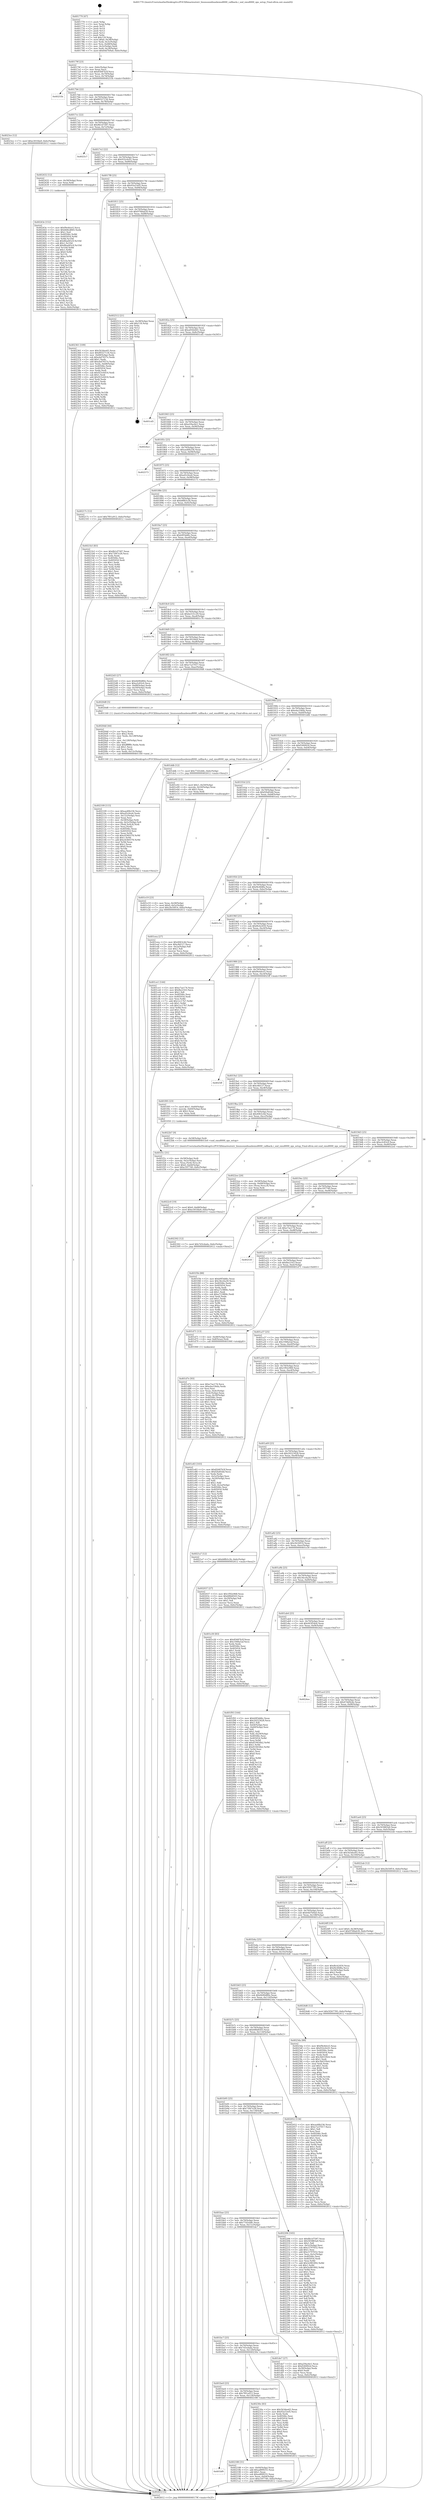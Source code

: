 digraph "0x401770" {
  label = "0x401770 (/mnt/c/Users/mathe/Desktop/tcc/POCII/binaries/extr_linuxsoundisasbemu8000_callback.c_snd_emu8000_ops_setup_Final-ollvm.out::main(0))"
  labelloc = "t"
  node[shape=record]

  Entry [label="",width=0.3,height=0.3,shape=circle,fillcolor=black,style=filled]
  "0x40179f" [label="{
     0x40179f [23]\l
     | [instrs]\l
     &nbsp;&nbsp;0x40179f \<+3\>: mov -0x6c(%rbp),%eax\l
     &nbsp;&nbsp;0x4017a2 \<+2\>: mov %eax,%ecx\l
     &nbsp;&nbsp;0x4017a4 \<+6\>: sub $0x85687b3f,%ecx\l
     &nbsp;&nbsp;0x4017aa \<+3\>: mov %eax,-0x70(%rbp)\l
     &nbsp;&nbsp;0x4017ad \<+3\>: mov %ecx,-0x74(%rbp)\l
     &nbsp;&nbsp;0x4017b0 \<+6\>: je 000000000040255b \<main+0xdeb\>\l
  }"]
  "0x40255b" [label="{
     0x40255b\l
  }", style=dashed]
  "0x4017b6" [label="{
     0x4017b6 [22]\l
     | [instrs]\l
     &nbsp;&nbsp;0x4017b6 \<+5\>: jmp 00000000004017bb \<main+0x4b\>\l
     &nbsp;&nbsp;0x4017bb \<+3\>: mov -0x70(%rbp),%eax\l
     &nbsp;&nbsp;0x4017be \<+5\>: sub $0x89327134,%eax\l
     &nbsp;&nbsp;0x4017c3 \<+3\>: mov %eax,-0x78(%rbp)\l
     &nbsp;&nbsp;0x4017c6 \<+6\>: je 00000000004023ce \<main+0xc5e\>\l
  }"]
  Exit [label="",width=0.3,height=0.3,shape=circle,fillcolor=black,style=filled,peripheries=2]
  "0x4023ce" [label="{
     0x4023ce [12]\l
     | [instrs]\l
     &nbsp;&nbsp;0x4023ce \<+7\>: movl $0xe301fda9,-0x6c(%rbp)\l
     &nbsp;&nbsp;0x4023d5 \<+5\>: jmp 0000000000402612 \<main+0xea2\>\l
  }"]
  "0x4017cc" [label="{
     0x4017cc [22]\l
     | [instrs]\l
     &nbsp;&nbsp;0x4017cc \<+5\>: jmp 00000000004017d1 \<main+0x61\>\l
     &nbsp;&nbsp;0x4017d1 \<+3\>: mov -0x70(%rbp),%eax\l
     &nbsp;&nbsp;0x4017d4 \<+5\>: sub $0x8b1d7587,%eax\l
     &nbsp;&nbsp;0x4017d9 \<+3\>: mov %eax,-0x7c(%rbp)\l
     &nbsp;&nbsp;0x4017dc \<+6\>: je 00000000004025c7 \<main+0xe57\>\l
  }"]
  "0x40243e" [label="{
     0x40243e [152]\l
     | [instrs]\l
     &nbsp;&nbsp;0x40243e \<+5\>: mov $0xf9e4dce5,%ecx\l
     &nbsp;&nbsp;0x402443 \<+5\>: mov $0x668cd845,%edx\l
     &nbsp;&nbsp;0x402448 \<+3\>: mov $0x1,%sil\l
     &nbsp;&nbsp;0x40244b \<+8\>: mov 0x40506c,%r8d\l
     &nbsp;&nbsp;0x402453 \<+8\>: mov 0x405054,%r9d\l
     &nbsp;&nbsp;0x40245b \<+3\>: mov %r8d,%r10d\l
     &nbsp;&nbsp;0x40245e \<+7\>: sub $0x86ad45c9,%r10d\l
     &nbsp;&nbsp;0x402465 \<+4\>: sub $0x1,%r10d\l
     &nbsp;&nbsp;0x402469 \<+7\>: add $0x86ad45c9,%r10d\l
     &nbsp;&nbsp;0x402470 \<+4\>: imul %r10d,%r8d\l
     &nbsp;&nbsp;0x402474 \<+4\>: and $0x1,%r8d\l
     &nbsp;&nbsp;0x402478 \<+4\>: cmp $0x0,%r8d\l
     &nbsp;&nbsp;0x40247c \<+4\>: sete %r11b\l
     &nbsp;&nbsp;0x402480 \<+4\>: cmp $0xa,%r9d\l
     &nbsp;&nbsp;0x402484 \<+3\>: setl %bl\l
     &nbsp;&nbsp;0x402487 \<+3\>: mov %r11b,%r14b\l
     &nbsp;&nbsp;0x40248a \<+4\>: xor $0xff,%r14b\l
     &nbsp;&nbsp;0x40248e \<+3\>: mov %bl,%r15b\l
     &nbsp;&nbsp;0x402491 \<+4\>: xor $0xff,%r15b\l
     &nbsp;&nbsp;0x402495 \<+4\>: xor $0x1,%sil\l
     &nbsp;&nbsp;0x402499 \<+3\>: mov %r14b,%r12b\l
     &nbsp;&nbsp;0x40249c \<+4\>: and $0xff,%r12b\l
     &nbsp;&nbsp;0x4024a0 \<+3\>: and %sil,%r11b\l
     &nbsp;&nbsp;0x4024a3 \<+3\>: mov %r15b,%r13b\l
     &nbsp;&nbsp;0x4024a6 \<+4\>: and $0xff,%r13b\l
     &nbsp;&nbsp;0x4024aa \<+3\>: and %sil,%bl\l
     &nbsp;&nbsp;0x4024ad \<+3\>: or %r11b,%r12b\l
     &nbsp;&nbsp;0x4024b0 \<+3\>: or %bl,%r13b\l
     &nbsp;&nbsp;0x4024b3 \<+3\>: xor %r13b,%r12b\l
     &nbsp;&nbsp;0x4024b6 \<+3\>: or %r15b,%r14b\l
     &nbsp;&nbsp;0x4024b9 \<+4\>: xor $0xff,%r14b\l
     &nbsp;&nbsp;0x4024bd \<+4\>: or $0x1,%sil\l
     &nbsp;&nbsp;0x4024c1 \<+3\>: and %sil,%r14b\l
     &nbsp;&nbsp;0x4024c4 \<+3\>: or %r14b,%r12b\l
     &nbsp;&nbsp;0x4024c7 \<+4\>: test $0x1,%r12b\l
     &nbsp;&nbsp;0x4024cb \<+3\>: cmovne %edx,%ecx\l
     &nbsp;&nbsp;0x4024ce \<+3\>: mov %ecx,-0x6c(%rbp)\l
     &nbsp;&nbsp;0x4024d1 \<+5\>: jmp 0000000000402612 \<main+0xea2\>\l
  }"]
  "0x4025c7" [label="{
     0x4025c7\l
  }", style=dashed]
  "0x4017e2" [label="{
     0x4017e2 [22]\l
     | [instrs]\l
     &nbsp;&nbsp;0x4017e2 \<+5\>: jmp 00000000004017e7 \<main+0x77\>\l
     &nbsp;&nbsp;0x4017e7 \<+3\>: mov -0x70(%rbp),%eax\l
     &nbsp;&nbsp;0x4017ea \<+5\>: sub $0x932c0c01,%eax\l
     &nbsp;&nbsp;0x4017ef \<+3\>: mov %eax,-0x80(%rbp)\l
     &nbsp;&nbsp;0x4017f2 \<+6\>: je 0000000000402432 \<main+0xcc2\>\l
  }"]
  "0x402302" [label="{
     0x402302 [12]\l
     | [instrs]\l
     &nbsp;&nbsp;0x402302 \<+7\>: movl $0x7d3cdada,-0x6c(%rbp)\l
     &nbsp;&nbsp;0x402309 \<+5\>: jmp 0000000000402612 \<main+0xea2\>\l
  }"]
  "0x402432" [label="{
     0x402432 [12]\l
     | [instrs]\l
     &nbsp;&nbsp;0x402432 \<+4\>: mov -0x58(%rbp),%rax\l
     &nbsp;&nbsp;0x402436 \<+3\>: mov %rax,%rdi\l
     &nbsp;&nbsp;0x402439 \<+5\>: call 0000000000401030 \<free@plt\>\l
     | [calls]\l
     &nbsp;&nbsp;0x401030 \{1\} (unknown)\l
  }"]
  "0x4017f8" [label="{
     0x4017f8 [25]\l
     | [instrs]\l
     &nbsp;&nbsp;0x4017f8 \<+5\>: jmp 00000000004017fd \<main+0x8d\>\l
     &nbsp;&nbsp;0x4017fd \<+3\>: mov -0x70(%rbp),%eax\l
     &nbsp;&nbsp;0x401800 \<+5\>: sub $0x93a53ef5,%eax\l
     &nbsp;&nbsp;0x401805 \<+6\>: mov %eax,-0x84(%rbp)\l
     &nbsp;&nbsp;0x40180b \<+6\>: je 0000000000402361 \<main+0xbf1\>\l
  }"]
  "0x4022c0" [label="{
     0x4022c0 [19]\l
     | [instrs]\l
     &nbsp;&nbsp;0x4022c0 \<+7\>: movl $0x0,-0x68(%rbp)\l
     &nbsp;&nbsp;0x4022c7 \<+7\>: movl $0xe301fda9,-0x6c(%rbp)\l
     &nbsp;&nbsp;0x4022ce \<+5\>: jmp 0000000000402612 \<main+0xea2\>\l
  }"]
  "0x402361" [label="{
     0x402361 [109]\l
     | [instrs]\l
     &nbsp;&nbsp;0x402361 \<+5\>: mov $0x5b3dee65,%eax\l
     &nbsp;&nbsp;0x402366 \<+5\>: mov $0x89327134,%ecx\l
     &nbsp;&nbsp;0x40236b \<+3\>: mov -0x68(%rbp),%edx\l
     &nbsp;&nbsp;0x40236e \<+6\>: sub $0xebd7657e,%edx\l
     &nbsp;&nbsp;0x402374 \<+3\>: add $0x1,%edx\l
     &nbsp;&nbsp;0x402377 \<+6\>: add $0xebd7657e,%edx\l
     &nbsp;&nbsp;0x40237d \<+3\>: mov %edx,-0x68(%rbp)\l
     &nbsp;&nbsp;0x402380 \<+7\>: mov 0x40506c,%edx\l
     &nbsp;&nbsp;0x402387 \<+7\>: mov 0x405054,%esi\l
     &nbsp;&nbsp;0x40238e \<+2\>: mov %edx,%edi\l
     &nbsp;&nbsp;0x402390 \<+6\>: sub $0x923c6416,%edi\l
     &nbsp;&nbsp;0x402396 \<+3\>: sub $0x1,%edi\l
     &nbsp;&nbsp;0x402399 \<+6\>: add $0x923c6416,%edi\l
     &nbsp;&nbsp;0x40239f \<+3\>: imul %edi,%edx\l
     &nbsp;&nbsp;0x4023a2 \<+3\>: and $0x1,%edx\l
     &nbsp;&nbsp;0x4023a5 \<+3\>: cmp $0x0,%edx\l
     &nbsp;&nbsp;0x4023a8 \<+4\>: sete %r8b\l
     &nbsp;&nbsp;0x4023ac \<+3\>: cmp $0xa,%esi\l
     &nbsp;&nbsp;0x4023af \<+4\>: setl %r9b\l
     &nbsp;&nbsp;0x4023b3 \<+3\>: mov %r8b,%r10b\l
     &nbsp;&nbsp;0x4023b6 \<+3\>: and %r9b,%r10b\l
     &nbsp;&nbsp;0x4023b9 \<+3\>: xor %r9b,%r8b\l
     &nbsp;&nbsp;0x4023bc \<+3\>: or %r8b,%r10b\l
     &nbsp;&nbsp;0x4023bf \<+4\>: test $0x1,%r10b\l
     &nbsp;&nbsp;0x4023c3 \<+3\>: cmovne %ecx,%eax\l
     &nbsp;&nbsp;0x4023c6 \<+3\>: mov %eax,-0x6c(%rbp)\l
     &nbsp;&nbsp;0x4023c9 \<+5\>: jmp 0000000000402612 \<main+0xea2\>\l
  }"]
  "0x401811" [label="{
     0x401811 [25]\l
     | [instrs]\l
     &nbsp;&nbsp;0x401811 \<+5\>: jmp 0000000000401816 \<main+0xa6\>\l
     &nbsp;&nbsp;0x401816 \<+3\>: mov -0x70(%rbp),%eax\l
     &nbsp;&nbsp;0x401819 \<+5\>: sub $0x9768ab39,%eax\l
     &nbsp;&nbsp;0x40181e \<+6\>: mov %eax,-0x88(%rbp)\l
     &nbsp;&nbsp;0x401824 \<+6\>: je 0000000000402512 \<main+0xda2\>\l
  }"]
  "0x401bf9" [label="{
     0x401bf9\l
  }", style=dashed]
  "0x402512" [label="{
     0x402512 [21]\l
     | [instrs]\l
     &nbsp;&nbsp;0x402512 \<+3\>: mov -0x38(%rbp),%eax\l
     &nbsp;&nbsp;0x402515 \<+7\>: add $0x118,%rsp\l
     &nbsp;&nbsp;0x40251c \<+1\>: pop %rbx\l
     &nbsp;&nbsp;0x40251d \<+2\>: pop %r12\l
     &nbsp;&nbsp;0x40251f \<+2\>: pop %r13\l
     &nbsp;&nbsp;0x402521 \<+2\>: pop %r14\l
     &nbsp;&nbsp;0x402523 \<+2\>: pop %r15\l
     &nbsp;&nbsp;0x402525 \<+1\>: pop %rbp\l
     &nbsp;&nbsp;0x402526 \<+1\>: ret\l
  }"]
  "0x40182a" [label="{
     0x40182a [25]\l
     | [instrs]\l
     &nbsp;&nbsp;0x40182a \<+5\>: jmp 000000000040182f \<main+0xbf\>\l
     &nbsp;&nbsp;0x40182f \<+3\>: mov -0x70(%rbp),%eax\l
     &nbsp;&nbsp;0x401832 \<+5\>: sub $0xa050e641,%eax\l
     &nbsp;&nbsp;0x401837 \<+6\>: mov %eax,-0x8c(%rbp)\l
     &nbsp;&nbsp;0x40183d \<+6\>: je 0000000000401cd5 \<main+0x565\>\l
  }"]
  "0x402188" [label="{
     0x402188 [31]\l
     | [instrs]\l
     &nbsp;&nbsp;0x402188 \<+3\>: mov -0x64(%rbp),%eax\l
     &nbsp;&nbsp;0x40218b \<+5\>: add $0xad89f255,%eax\l
     &nbsp;&nbsp;0x402190 \<+3\>: add $0x1,%eax\l
     &nbsp;&nbsp;0x402193 \<+5\>: sub $0xad89f255,%eax\l
     &nbsp;&nbsp;0x402198 \<+3\>: mov %eax,-0x64(%rbp)\l
     &nbsp;&nbsp;0x40219b \<+7\>: movl $0xc597740,-0x6c(%rbp)\l
     &nbsp;&nbsp;0x4021a2 \<+5\>: jmp 0000000000402612 \<main+0xea2\>\l
  }"]
  "0x401cd5" [label="{
     0x401cd5\l
  }", style=dashed]
  "0x401843" [label="{
     0x401843 [25]\l
     | [instrs]\l
     &nbsp;&nbsp;0x401843 \<+5\>: jmp 0000000000401848 \<main+0xd8\>\l
     &nbsp;&nbsp;0x401848 \<+3\>: mov -0x70(%rbp),%eax\l
     &nbsp;&nbsp;0x40184b \<+5\>: sub $0xa59ac6e1,%eax\l
     &nbsp;&nbsp;0x401850 \<+6\>: mov %eax,-0x90(%rbp)\l
     &nbsp;&nbsp;0x401856 \<+6\>: je 00000000004024e2 \<main+0xd72\>\l
  }"]
  "0x401be0" [label="{
     0x401be0 [25]\l
     | [instrs]\l
     &nbsp;&nbsp;0x401be0 \<+5\>: jmp 0000000000401be5 \<main+0x475\>\l
     &nbsp;&nbsp;0x401be5 \<+3\>: mov -0x70(%rbp),%eax\l
     &nbsp;&nbsp;0x401be8 \<+5\>: sub $0x7f01a912,%eax\l
     &nbsp;&nbsp;0x401bed \<+6\>: mov %eax,-0x124(%rbp)\l
     &nbsp;&nbsp;0x401bf3 \<+6\>: je 0000000000402188 \<main+0xa18\>\l
  }"]
  "0x4024e2" [label="{
     0x4024e2\l
  }", style=dashed]
  "0x40185c" [label="{
     0x40185c [25]\l
     | [instrs]\l
     &nbsp;&nbsp;0x40185c \<+5\>: jmp 0000000000401861 \<main+0xf1\>\l
     &nbsp;&nbsp;0x401861 \<+3\>: mov -0x70(%rbp),%eax\l
     &nbsp;&nbsp;0x401864 \<+5\>: sub $0xaed0b236,%eax\l
     &nbsp;&nbsp;0x401869 \<+6\>: mov %eax,-0x94(%rbp)\l
     &nbsp;&nbsp;0x40186f \<+6\>: je 0000000000402573 \<main+0xe03\>\l
  }"]
  "0x40230e" [label="{
     0x40230e [83]\l
     | [instrs]\l
     &nbsp;&nbsp;0x40230e \<+5\>: mov $0x5b3dee65,%eax\l
     &nbsp;&nbsp;0x402313 \<+5\>: mov $0x93a53ef5,%ecx\l
     &nbsp;&nbsp;0x402318 \<+2\>: xor %edx,%edx\l
     &nbsp;&nbsp;0x40231a \<+7\>: mov 0x40506c,%esi\l
     &nbsp;&nbsp;0x402321 \<+7\>: mov 0x405054,%edi\l
     &nbsp;&nbsp;0x402328 \<+3\>: sub $0x1,%edx\l
     &nbsp;&nbsp;0x40232b \<+3\>: mov %esi,%r8d\l
     &nbsp;&nbsp;0x40232e \<+3\>: add %edx,%r8d\l
     &nbsp;&nbsp;0x402331 \<+4\>: imul %r8d,%esi\l
     &nbsp;&nbsp;0x402335 \<+3\>: and $0x1,%esi\l
     &nbsp;&nbsp;0x402338 \<+3\>: cmp $0x0,%esi\l
     &nbsp;&nbsp;0x40233b \<+4\>: sete %r9b\l
     &nbsp;&nbsp;0x40233f \<+3\>: cmp $0xa,%edi\l
     &nbsp;&nbsp;0x402342 \<+4\>: setl %r10b\l
     &nbsp;&nbsp;0x402346 \<+3\>: mov %r9b,%r11b\l
     &nbsp;&nbsp;0x402349 \<+3\>: and %r10b,%r11b\l
     &nbsp;&nbsp;0x40234c \<+3\>: xor %r10b,%r9b\l
     &nbsp;&nbsp;0x40234f \<+3\>: or %r9b,%r11b\l
     &nbsp;&nbsp;0x402352 \<+4\>: test $0x1,%r11b\l
     &nbsp;&nbsp;0x402356 \<+3\>: cmovne %ecx,%eax\l
     &nbsp;&nbsp;0x402359 \<+3\>: mov %eax,-0x6c(%rbp)\l
     &nbsp;&nbsp;0x40235c \<+5\>: jmp 0000000000402612 \<main+0xea2\>\l
  }"]
  "0x402573" [label="{
     0x402573\l
  }", style=dashed]
  "0x401875" [label="{
     0x401875 [25]\l
     | [instrs]\l
     &nbsp;&nbsp;0x401875 \<+5\>: jmp 000000000040187a \<main+0x10a\>\l
     &nbsp;&nbsp;0x40187a \<+3\>: mov -0x70(%rbp),%eax\l
     &nbsp;&nbsp;0x40187d \<+5\>: sub $0xaf2c0ea4,%eax\l
     &nbsp;&nbsp;0x401882 \<+6\>: mov %eax,-0x98(%rbp)\l
     &nbsp;&nbsp;0x401888 \<+6\>: je 000000000040217c \<main+0xa0c\>\l
  }"]
  "0x402109" [label="{
     0x402109 [115]\l
     | [instrs]\l
     &nbsp;&nbsp;0x402109 \<+5\>: mov $0xaed0b236,%ecx\l
     &nbsp;&nbsp;0x40210e \<+5\>: mov $0xaf2c0ea4,%edx\l
     &nbsp;&nbsp;0x402113 \<+6\>: mov -0x12c(%rbp),%esi\l
     &nbsp;&nbsp;0x402119 \<+3\>: imul %eax,%esi\l
     &nbsp;&nbsp;0x40211c \<+4\>: mov -0x58(%rbp),%rdi\l
     &nbsp;&nbsp;0x402120 \<+4\>: movslq -0x5c(%rbp),%r8\l
     &nbsp;&nbsp;0x402124 \<+4\>: mov (%rdi,%r8,8),%rdi\l
     &nbsp;&nbsp;0x402128 \<+2\>: mov %esi,(%rdi)\l
     &nbsp;&nbsp;0x40212a \<+7\>: mov 0x40506c,%eax\l
     &nbsp;&nbsp;0x402131 \<+7\>: mov 0x405054,%esi\l
     &nbsp;&nbsp;0x402138 \<+3\>: mov %eax,%r9d\l
     &nbsp;&nbsp;0x40213b \<+7\>: sub $0xc6360378,%r9d\l
     &nbsp;&nbsp;0x402142 \<+4\>: sub $0x1,%r9d\l
     &nbsp;&nbsp;0x402146 \<+7\>: add $0xc6360378,%r9d\l
     &nbsp;&nbsp;0x40214d \<+4\>: imul %r9d,%eax\l
     &nbsp;&nbsp;0x402151 \<+3\>: and $0x1,%eax\l
     &nbsp;&nbsp;0x402154 \<+3\>: cmp $0x0,%eax\l
     &nbsp;&nbsp;0x402157 \<+4\>: sete %r10b\l
     &nbsp;&nbsp;0x40215b \<+3\>: cmp $0xa,%esi\l
     &nbsp;&nbsp;0x40215e \<+4\>: setl %r11b\l
     &nbsp;&nbsp;0x402162 \<+3\>: mov %r10b,%bl\l
     &nbsp;&nbsp;0x402165 \<+3\>: and %r11b,%bl\l
     &nbsp;&nbsp;0x402168 \<+3\>: xor %r11b,%r10b\l
     &nbsp;&nbsp;0x40216b \<+3\>: or %r10b,%bl\l
     &nbsp;&nbsp;0x40216e \<+3\>: test $0x1,%bl\l
     &nbsp;&nbsp;0x402171 \<+3\>: cmovne %edx,%ecx\l
     &nbsp;&nbsp;0x402174 \<+3\>: mov %ecx,-0x6c(%rbp)\l
     &nbsp;&nbsp;0x402177 \<+5\>: jmp 0000000000402612 \<main+0xea2\>\l
  }"]
  "0x40217c" [label="{
     0x40217c [12]\l
     | [instrs]\l
     &nbsp;&nbsp;0x40217c \<+7\>: movl $0x7f01a912,-0x6c(%rbp)\l
     &nbsp;&nbsp;0x402183 \<+5\>: jmp 0000000000402612 \<main+0xea2\>\l
  }"]
  "0x40188e" [label="{
     0x40188e [25]\l
     | [instrs]\l
     &nbsp;&nbsp;0x40188e \<+5\>: jmp 0000000000401893 \<main+0x123\>\l
     &nbsp;&nbsp;0x401893 \<+3\>: mov -0x70(%rbp),%eax\l
     &nbsp;&nbsp;0x401896 \<+5\>: sub $0xb8fb5c2b,%eax\l
     &nbsp;&nbsp;0x40189b \<+6\>: mov %eax,-0x9c(%rbp)\l
     &nbsp;&nbsp;0x4018a1 \<+6\>: je 00000000004021b3 \<main+0xa43\>\l
  }"]
  "0x4020dd" [label="{
     0x4020dd [44]\l
     | [instrs]\l
     &nbsp;&nbsp;0x4020dd \<+2\>: xor %ecx,%ecx\l
     &nbsp;&nbsp;0x4020df \<+5\>: mov $0x2,%edx\l
     &nbsp;&nbsp;0x4020e4 \<+6\>: mov %edx,-0x128(%rbp)\l
     &nbsp;&nbsp;0x4020ea \<+1\>: cltd\l
     &nbsp;&nbsp;0x4020eb \<+6\>: mov -0x128(%rbp),%esi\l
     &nbsp;&nbsp;0x4020f1 \<+2\>: idiv %esi\l
     &nbsp;&nbsp;0x4020f3 \<+6\>: imul $0xfffffffe,%edx,%edx\l
     &nbsp;&nbsp;0x4020f9 \<+3\>: sub $0x1,%ecx\l
     &nbsp;&nbsp;0x4020fc \<+2\>: sub %ecx,%edx\l
     &nbsp;&nbsp;0x4020fe \<+6\>: mov %edx,-0x12c(%rbp)\l
     &nbsp;&nbsp;0x402104 \<+5\>: call 0000000000401160 \<next_i\>\l
     | [calls]\l
     &nbsp;&nbsp;0x401160 \{1\} (/mnt/c/Users/mathe/Desktop/tcc/POCII/binaries/extr_linuxsoundisasbemu8000_callback.c_snd_emu8000_ops_setup_Final-ollvm.out::next_i)\l
  }"]
  "0x4021b3" [label="{
     0x4021b3 [83]\l
     | [instrs]\l
     &nbsp;&nbsp;0x4021b3 \<+5\>: mov $0x8b1d7587,%eax\l
     &nbsp;&nbsp;0x4021b8 \<+5\>: mov $0x73f47e28,%ecx\l
     &nbsp;&nbsp;0x4021bd \<+2\>: xor %edx,%edx\l
     &nbsp;&nbsp;0x4021bf \<+7\>: mov 0x40506c,%esi\l
     &nbsp;&nbsp;0x4021c6 \<+7\>: mov 0x405054,%edi\l
     &nbsp;&nbsp;0x4021cd \<+3\>: sub $0x1,%edx\l
     &nbsp;&nbsp;0x4021d0 \<+3\>: mov %esi,%r8d\l
     &nbsp;&nbsp;0x4021d3 \<+3\>: add %edx,%r8d\l
     &nbsp;&nbsp;0x4021d6 \<+4\>: imul %r8d,%esi\l
     &nbsp;&nbsp;0x4021da \<+3\>: and $0x1,%esi\l
     &nbsp;&nbsp;0x4021dd \<+3\>: cmp $0x0,%esi\l
     &nbsp;&nbsp;0x4021e0 \<+4\>: sete %r9b\l
     &nbsp;&nbsp;0x4021e4 \<+3\>: cmp $0xa,%edi\l
     &nbsp;&nbsp;0x4021e7 \<+4\>: setl %r10b\l
     &nbsp;&nbsp;0x4021eb \<+3\>: mov %r9b,%r11b\l
     &nbsp;&nbsp;0x4021ee \<+3\>: and %r10b,%r11b\l
     &nbsp;&nbsp;0x4021f1 \<+3\>: xor %r10b,%r9b\l
     &nbsp;&nbsp;0x4021f4 \<+3\>: or %r9b,%r11b\l
     &nbsp;&nbsp;0x4021f7 \<+4\>: test $0x1,%r11b\l
     &nbsp;&nbsp;0x4021fb \<+3\>: cmovne %ecx,%eax\l
     &nbsp;&nbsp;0x4021fe \<+3\>: mov %eax,-0x6c(%rbp)\l
     &nbsp;&nbsp;0x402201 \<+5\>: jmp 0000000000402612 \<main+0xea2\>\l
  }"]
  "0x4018a7" [label="{
     0x4018a7 [25]\l
     | [instrs]\l
     &nbsp;&nbsp;0x4018a7 \<+5\>: jmp 00000000004018ac \<main+0x13c\>\l
     &nbsp;&nbsp;0x4018ac \<+3\>: mov -0x70(%rbp),%eax\l
     &nbsp;&nbsp;0x4018af \<+5\>: sub $0xb9f3dd6c,%eax\l
     &nbsp;&nbsp;0x4018b4 \<+6\>: mov %eax,-0xa0(%rbp)\l
     &nbsp;&nbsp;0x4018ba \<+6\>: je 0000000000402567 \<main+0xdf7\>\l
  }"]
  "0x401f1c" [label="{
     0x401f1c [31]\l
     | [instrs]\l
     &nbsp;&nbsp;0x401f1c \<+4\>: mov -0x58(%rbp),%rdi\l
     &nbsp;&nbsp;0x401f20 \<+4\>: movslq -0x5c(%rbp),%rcx\l
     &nbsp;&nbsp;0x401f24 \<+4\>: mov %rax,(%rdi,%rcx,8)\l
     &nbsp;&nbsp;0x401f28 \<+7\>: movl $0x0,-0x64(%rbp)\l
     &nbsp;&nbsp;0x401f2f \<+7\>: movl $0xc597740,-0x6c(%rbp)\l
     &nbsp;&nbsp;0x401f36 \<+5\>: jmp 0000000000402612 \<main+0xea2\>\l
  }"]
  "0x402567" [label="{
     0x402567\l
  }", style=dashed]
  "0x4018c0" [label="{
     0x4018c0 [25]\l
     | [instrs]\l
     &nbsp;&nbsp;0x4018c0 \<+5\>: jmp 00000000004018c5 \<main+0x155\>\l
     &nbsp;&nbsp;0x4018c5 \<+3\>: mov -0x70(%rbp),%eax\l
     &nbsp;&nbsp;0x4018c8 \<+5\>: sub $0xbe531c29,%eax\l
     &nbsp;&nbsp;0x4018cd \<+6\>: mov %eax,-0xa4(%rbp)\l
     &nbsp;&nbsp;0x4018d3 \<+6\>: je 0000000000401c76 \<main+0x506\>\l
  }"]
  "0x401e19" [label="{
     0x401e19 [23]\l
     | [instrs]\l
     &nbsp;&nbsp;0x401e19 \<+4\>: mov %rax,-0x58(%rbp)\l
     &nbsp;&nbsp;0x401e1d \<+7\>: movl $0x0,-0x5c(%rbp)\l
     &nbsp;&nbsp;0x401e24 \<+7\>: movl $0x2fe50f14,-0x6c(%rbp)\l
     &nbsp;&nbsp;0x401e2b \<+5\>: jmp 0000000000402612 \<main+0xea2\>\l
  }"]
  "0x401c76" [label="{
     0x401c76\l
  }", style=dashed]
  "0x4018d9" [label="{
     0x4018d9 [25]\l
     | [instrs]\l
     &nbsp;&nbsp;0x4018d9 \<+5\>: jmp 00000000004018de \<main+0x16e\>\l
     &nbsp;&nbsp;0x4018de \<+3\>: mov -0x70(%rbp),%eax\l
     &nbsp;&nbsp;0x4018e1 \<+5\>: sub $0xe301fda9,%eax\l
     &nbsp;&nbsp;0x4018e6 \<+6\>: mov %eax,-0xa8(%rbp)\l
     &nbsp;&nbsp;0x4018ec \<+6\>: je 00000000004022d3 \<main+0xb63\>\l
  }"]
  "0x401bc7" [label="{
     0x401bc7 [25]\l
     | [instrs]\l
     &nbsp;&nbsp;0x401bc7 \<+5\>: jmp 0000000000401bcc \<main+0x45c\>\l
     &nbsp;&nbsp;0x401bcc \<+3\>: mov -0x70(%rbp),%eax\l
     &nbsp;&nbsp;0x401bcf \<+5\>: sub $0x7d3cdada,%eax\l
     &nbsp;&nbsp;0x401bd4 \<+6\>: mov %eax,-0x120(%rbp)\l
     &nbsp;&nbsp;0x401bda \<+6\>: je 000000000040230e \<main+0xb9e\>\l
  }"]
  "0x4022d3" [label="{
     0x4022d3 [27]\l
     | [instrs]\l
     &nbsp;&nbsp;0x4022d3 \<+5\>: mov $0x6b90d80e,%eax\l
     &nbsp;&nbsp;0x4022d8 \<+5\>: mov $0xa3c83c0,%ecx\l
     &nbsp;&nbsp;0x4022dd \<+3\>: mov -0x68(%rbp),%edx\l
     &nbsp;&nbsp;0x4022e0 \<+3\>: cmp -0x50(%rbp),%edx\l
     &nbsp;&nbsp;0x4022e3 \<+3\>: cmovl %ecx,%eax\l
     &nbsp;&nbsp;0x4022e6 \<+3\>: mov %eax,-0x6c(%rbp)\l
     &nbsp;&nbsp;0x4022e9 \<+5\>: jmp 0000000000402612 \<main+0xea2\>\l
  }"]
  "0x4018f2" [label="{
     0x4018f2 [25]\l
     | [instrs]\l
     &nbsp;&nbsp;0x4018f2 \<+5\>: jmp 00000000004018f7 \<main+0x187\>\l
     &nbsp;&nbsp;0x4018f7 \<+3\>: mov -0x70(%rbp),%eax\l
     &nbsp;&nbsp;0x4018fa \<+5\>: sub $0xe7a37017,%eax\l
     &nbsp;&nbsp;0x4018ff \<+6\>: mov %eax,-0xac(%rbp)\l
     &nbsp;&nbsp;0x401905 \<+6\>: je 00000000004020d8 \<main+0x968\>\l
  }"]
  "0x401de7" [label="{
     0x401de7 [27]\l
     | [instrs]\l
     &nbsp;&nbsp;0x401de7 \<+5\>: mov $0xa59ac6e1,%eax\l
     &nbsp;&nbsp;0x401dec \<+5\>: mov $0xf240f42d,%ecx\l
     &nbsp;&nbsp;0x401df1 \<+3\>: mov -0x30(%rbp),%edx\l
     &nbsp;&nbsp;0x401df4 \<+3\>: cmp $0x0,%edx\l
     &nbsp;&nbsp;0x401df7 \<+3\>: cmove %ecx,%eax\l
     &nbsp;&nbsp;0x401dfa \<+3\>: mov %eax,-0x6c(%rbp)\l
     &nbsp;&nbsp;0x401dfd \<+5\>: jmp 0000000000402612 \<main+0xea2\>\l
  }"]
  "0x4020d8" [label="{
     0x4020d8 [5]\l
     | [instrs]\l
     &nbsp;&nbsp;0x4020d8 \<+5\>: call 0000000000401160 \<next_i\>\l
     | [calls]\l
     &nbsp;&nbsp;0x401160 \{1\} (/mnt/c/Users/mathe/Desktop/tcc/POCII/binaries/extr_linuxsoundisasbemu8000_callback.c_snd_emu8000_ops_setup_Final-ollvm.out::next_i)\l
  }"]
  "0x40190b" [label="{
     0x40190b [25]\l
     | [instrs]\l
     &nbsp;&nbsp;0x40190b \<+5\>: jmp 0000000000401910 \<main+0x1a0\>\l
     &nbsp;&nbsp;0x401910 \<+3\>: mov -0x70(%rbp),%eax\l
     &nbsp;&nbsp;0x401913 \<+5\>: sub $0xeba336da,%eax\l
     &nbsp;&nbsp;0x401918 \<+6\>: mov %eax,-0xb0(%rbp)\l
     &nbsp;&nbsp;0x40191e \<+6\>: je 0000000000401ddb \<main+0x66b\>\l
  }"]
  "0x401bae" [label="{
     0x401bae [25]\l
     | [instrs]\l
     &nbsp;&nbsp;0x401bae \<+5\>: jmp 0000000000401bb3 \<main+0x443\>\l
     &nbsp;&nbsp;0x401bb3 \<+3\>: mov -0x70(%rbp),%eax\l
     &nbsp;&nbsp;0x401bb6 \<+5\>: sub $0x77d3cb8c,%eax\l
     &nbsp;&nbsp;0x401bbb \<+6\>: mov %eax,-0x11c(%rbp)\l
     &nbsp;&nbsp;0x401bc1 \<+6\>: je 0000000000401de7 \<main+0x677\>\l
  }"]
  "0x401ddb" [label="{
     0x401ddb [12]\l
     | [instrs]\l
     &nbsp;&nbsp;0x401ddb \<+7\>: movl $0x77d3cb8c,-0x6c(%rbp)\l
     &nbsp;&nbsp;0x401de2 \<+5\>: jmp 0000000000402612 \<main+0xea2\>\l
  }"]
  "0x401924" [label="{
     0x401924 [25]\l
     | [instrs]\l
     &nbsp;&nbsp;0x401924 \<+5\>: jmp 0000000000401929 \<main+0x1b9\>\l
     &nbsp;&nbsp;0x401929 \<+3\>: mov -0x70(%rbp),%eax\l
     &nbsp;&nbsp;0x40192c \<+5\>: sub $0xf240f42d,%eax\l
     &nbsp;&nbsp;0x401931 \<+6\>: mov %eax,-0xb4(%rbp)\l
     &nbsp;&nbsp;0x401937 \<+6\>: je 0000000000401e02 \<main+0x692\>\l
  }"]
  "0x402206" [label="{
     0x402206 [165]\l
     | [instrs]\l
     &nbsp;&nbsp;0x402206 \<+5\>: mov $0x8b1d7587,%eax\l
     &nbsp;&nbsp;0x40220b \<+5\>: mov $0x503883a0,%ecx\l
     &nbsp;&nbsp;0x402210 \<+2\>: mov $0x1,%dl\l
     &nbsp;&nbsp;0x402212 \<+3\>: mov -0x5c(%rbp),%esi\l
     &nbsp;&nbsp;0x402215 \<+6\>: sub $0xc5797652,%esi\l
     &nbsp;&nbsp;0x40221b \<+3\>: add $0x1,%esi\l
     &nbsp;&nbsp;0x40221e \<+6\>: add $0xc5797652,%esi\l
     &nbsp;&nbsp;0x402224 \<+3\>: mov %esi,-0x5c(%rbp)\l
     &nbsp;&nbsp;0x402227 \<+7\>: mov 0x40506c,%esi\l
     &nbsp;&nbsp;0x40222e \<+7\>: mov 0x405054,%edi\l
     &nbsp;&nbsp;0x402235 \<+3\>: mov %esi,%r8d\l
     &nbsp;&nbsp;0x402238 \<+7\>: add $0x5e981892,%r8d\l
     &nbsp;&nbsp;0x40223f \<+4\>: sub $0x1,%r8d\l
     &nbsp;&nbsp;0x402243 \<+7\>: sub $0x5e981892,%r8d\l
     &nbsp;&nbsp;0x40224a \<+4\>: imul %r8d,%esi\l
     &nbsp;&nbsp;0x40224e \<+3\>: and $0x1,%esi\l
     &nbsp;&nbsp;0x402251 \<+3\>: cmp $0x0,%esi\l
     &nbsp;&nbsp;0x402254 \<+4\>: sete %r9b\l
     &nbsp;&nbsp;0x402258 \<+3\>: cmp $0xa,%edi\l
     &nbsp;&nbsp;0x40225b \<+4\>: setl %r10b\l
     &nbsp;&nbsp;0x40225f \<+3\>: mov %r9b,%r11b\l
     &nbsp;&nbsp;0x402262 \<+4\>: xor $0xff,%r11b\l
     &nbsp;&nbsp;0x402266 \<+3\>: mov %r10b,%bl\l
     &nbsp;&nbsp;0x402269 \<+3\>: xor $0xff,%bl\l
     &nbsp;&nbsp;0x40226c \<+3\>: xor $0x1,%dl\l
     &nbsp;&nbsp;0x40226f \<+3\>: mov %r11b,%r14b\l
     &nbsp;&nbsp;0x402272 \<+4\>: and $0xff,%r14b\l
     &nbsp;&nbsp;0x402276 \<+3\>: and %dl,%r9b\l
     &nbsp;&nbsp;0x402279 \<+3\>: mov %bl,%r15b\l
     &nbsp;&nbsp;0x40227c \<+4\>: and $0xff,%r15b\l
     &nbsp;&nbsp;0x402280 \<+3\>: and %dl,%r10b\l
     &nbsp;&nbsp;0x402283 \<+3\>: or %r9b,%r14b\l
     &nbsp;&nbsp;0x402286 \<+3\>: or %r10b,%r15b\l
     &nbsp;&nbsp;0x402289 \<+3\>: xor %r15b,%r14b\l
     &nbsp;&nbsp;0x40228c \<+3\>: or %bl,%r11b\l
     &nbsp;&nbsp;0x40228f \<+4\>: xor $0xff,%r11b\l
     &nbsp;&nbsp;0x402293 \<+3\>: or $0x1,%dl\l
     &nbsp;&nbsp;0x402296 \<+3\>: and %dl,%r11b\l
     &nbsp;&nbsp;0x402299 \<+3\>: or %r11b,%r14b\l
     &nbsp;&nbsp;0x40229c \<+4\>: test $0x1,%r14b\l
     &nbsp;&nbsp;0x4022a0 \<+3\>: cmovne %ecx,%eax\l
     &nbsp;&nbsp;0x4022a3 \<+3\>: mov %eax,-0x6c(%rbp)\l
     &nbsp;&nbsp;0x4022a6 \<+5\>: jmp 0000000000402612 \<main+0xea2\>\l
  }"]
  "0x401e02" [label="{
     0x401e02 [23]\l
     | [instrs]\l
     &nbsp;&nbsp;0x401e02 \<+7\>: movl $0x1,-0x50(%rbp)\l
     &nbsp;&nbsp;0x401e09 \<+4\>: movslq -0x50(%rbp),%rax\l
     &nbsp;&nbsp;0x401e0d \<+4\>: shl $0x3,%rax\l
     &nbsp;&nbsp;0x401e11 \<+3\>: mov %rax,%rdi\l
     &nbsp;&nbsp;0x401e14 \<+5\>: call 0000000000401050 \<malloc@plt\>\l
     | [calls]\l
     &nbsp;&nbsp;0x401050 \{1\} (unknown)\l
  }"]
  "0x40193d" [label="{
     0x40193d [25]\l
     | [instrs]\l
     &nbsp;&nbsp;0x40193d \<+5\>: jmp 0000000000401942 \<main+0x1d2\>\l
     &nbsp;&nbsp;0x401942 \<+3\>: mov -0x70(%rbp),%eax\l
     &nbsp;&nbsp;0x401945 \<+5\>: sub $0xf2fa85dd,%eax\l
     &nbsp;&nbsp;0x40194a \<+6\>: mov %eax,-0xb8(%rbp)\l
     &nbsp;&nbsp;0x401950 \<+6\>: je 0000000000401eea \<main+0x77a\>\l
  }"]
  "0x401b95" [label="{
     0x401b95 [25]\l
     | [instrs]\l
     &nbsp;&nbsp;0x401b95 \<+5\>: jmp 0000000000401b9a \<main+0x42a\>\l
     &nbsp;&nbsp;0x401b9a \<+3\>: mov -0x70(%rbp),%eax\l
     &nbsp;&nbsp;0x401b9d \<+5\>: sub $0x73f47e28,%eax\l
     &nbsp;&nbsp;0x401ba2 \<+6\>: mov %eax,-0x118(%rbp)\l
     &nbsp;&nbsp;0x401ba8 \<+6\>: je 0000000000402206 \<main+0xa96\>\l
  }"]
  "0x401eea" [label="{
     0x401eea [27]\l
     | [instrs]\l
     &nbsp;&nbsp;0x401eea \<+5\>: mov $0x4063c4d,%eax\l
     &nbsp;&nbsp;0x401eef \<+5\>: mov $0xc8d127,%ecx\l
     &nbsp;&nbsp;0x401ef4 \<+3\>: mov -0x2a(%rbp),%dl\l
     &nbsp;&nbsp;0x401ef7 \<+3\>: test $0x1,%dl\l
     &nbsp;&nbsp;0x401efa \<+3\>: cmovne %ecx,%eax\l
     &nbsp;&nbsp;0x401efd \<+3\>: mov %eax,-0x6c(%rbp)\l
     &nbsp;&nbsp;0x401f00 \<+5\>: jmp 0000000000402612 \<main+0xea2\>\l
  }"]
  "0x401956" [label="{
     0x401956 [25]\l
     | [instrs]\l
     &nbsp;&nbsp;0x401956 \<+5\>: jmp 000000000040195b \<main+0x1eb\>\l
     &nbsp;&nbsp;0x40195b \<+3\>: mov -0x70(%rbp),%eax\l
     &nbsp;&nbsp;0x40195e \<+5\>: sub $0xf4c6fd8a,%eax\l
     &nbsp;&nbsp;0x401963 \<+6\>: mov %eax,-0xbc(%rbp)\l
     &nbsp;&nbsp;0x401969 \<+6\>: je 0000000000401c1e \<main+0x4ae\>\l
  }"]
  "0x402052" [label="{
     0x402052 [134]\l
     | [instrs]\l
     &nbsp;&nbsp;0x402052 \<+5\>: mov $0xaed0b236,%eax\l
     &nbsp;&nbsp;0x402057 \<+5\>: mov $0xe7a37017,%ecx\l
     &nbsp;&nbsp;0x40205c \<+2\>: mov $0x1,%dl\l
     &nbsp;&nbsp;0x40205e \<+2\>: xor %esi,%esi\l
     &nbsp;&nbsp;0x402060 \<+7\>: mov 0x40506c,%edi\l
     &nbsp;&nbsp;0x402067 \<+8\>: mov 0x405054,%r8d\l
     &nbsp;&nbsp;0x40206f \<+3\>: sub $0x1,%esi\l
     &nbsp;&nbsp;0x402072 \<+3\>: mov %edi,%r9d\l
     &nbsp;&nbsp;0x402075 \<+3\>: add %esi,%r9d\l
     &nbsp;&nbsp;0x402078 \<+4\>: imul %r9d,%edi\l
     &nbsp;&nbsp;0x40207c \<+3\>: and $0x1,%edi\l
     &nbsp;&nbsp;0x40207f \<+3\>: cmp $0x0,%edi\l
     &nbsp;&nbsp;0x402082 \<+4\>: sete %r10b\l
     &nbsp;&nbsp;0x402086 \<+4\>: cmp $0xa,%r8d\l
     &nbsp;&nbsp;0x40208a \<+4\>: setl %r11b\l
     &nbsp;&nbsp;0x40208e \<+3\>: mov %r10b,%bl\l
     &nbsp;&nbsp;0x402091 \<+3\>: xor $0xff,%bl\l
     &nbsp;&nbsp;0x402094 \<+3\>: mov %r11b,%r14b\l
     &nbsp;&nbsp;0x402097 \<+4\>: xor $0xff,%r14b\l
     &nbsp;&nbsp;0x40209b \<+3\>: xor $0x0,%dl\l
     &nbsp;&nbsp;0x40209e \<+3\>: mov %bl,%r15b\l
     &nbsp;&nbsp;0x4020a1 \<+4\>: and $0x0,%r15b\l
     &nbsp;&nbsp;0x4020a5 \<+3\>: and %dl,%r10b\l
     &nbsp;&nbsp;0x4020a8 \<+3\>: mov %r14b,%r12b\l
     &nbsp;&nbsp;0x4020ab \<+4\>: and $0x0,%r12b\l
     &nbsp;&nbsp;0x4020af \<+3\>: and %dl,%r11b\l
     &nbsp;&nbsp;0x4020b2 \<+3\>: or %r10b,%r15b\l
     &nbsp;&nbsp;0x4020b5 \<+3\>: or %r11b,%r12b\l
     &nbsp;&nbsp;0x4020b8 \<+3\>: xor %r12b,%r15b\l
     &nbsp;&nbsp;0x4020bb \<+3\>: or %r14b,%bl\l
     &nbsp;&nbsp;0x4020be \<+3\>: xor $0xff,%bl\l
     &nbsp;&nbsp;0x4020c1 \<+3\>: or $0x0,%dl\l
     &nbsp;&nbsp;0x4020c4 \<+2\>: and %dl,%bl\l
     &nbsp;&nbsp;0x4020c6 \<+3\>: or %bl,%r15b\l
     &nbsp;&nbsp;0x4020c9 \<+4\>: test $0x1,%r15b\l
     &nbsp;&nbsp;0x4020cd \<+3\>: cmovne %ecx,%eax\l
     &nbsp;&nbsp;0x4020d0 \<+3\>: mov %eax,-0x6c(%rbp)\l
     &nbsp;&nbsp;0x4020d3 \<+5\>: jmp 0000000000402612 \<main+0xea2\>\l
  }"]
  "0x401c1e" [label="{
     0x401c1e\l
  }", style=dashed]
  "0x40196f" [label="{
     0x40196f [25]\l
     | [instrs]\l
     &nbsp;&nbsp;0x40196f \<+5\>: jmp 0000000000401974 \<main+0x204\>\l
     &nbsp;&nbsp;0x401974 \<+3\>: mov -0x70(%rbp),%eax\l
     &nbsp;&nbsp;0x401977 \<+5\>: sub $0xf6cb2450,%eax\l
     &nbsp;&nbsp;0x40197c \<+6\>: mov %eax,-0xc0(%rbp)\l
     &nbsp;&nbsp;0x401982 \<+6\>: je 0000000000401ce1 \<main+0x571\>\l
  }"]
  "0x401b7c" [label="{
     0x401b7c [25]\l
     | [instrs]\l
     &nbsp;&nbsp;0x401b7c \<+5\>: jmp 0000000000401b81 \<main+0x411\>\l
     &nbsp;&nbsp;0x401b81 \<+3\>: mov -0x70(%rbp),%eax\l
     &nbsp;&nbsp;0x401b84 \<+5\>: sub $0x6f6b8503,%eax\l
     &nbsp;&nbsp;0x401b89 \<+6\>: mov %eax,-0x114(%rbp)\l
     &nbsp;&nbsp;0x401b8f \<+6\>: je 0000000000402052 \<main+0x8e2\>\l
  }"]
  "0x401ce1" [label="{
     0x401ce1 [144]\l
     | [instrs]\l
     &nbsp;&nbsp;0x401ce1 \<+5\>: mov $0xe7ae174,%eax\l
     &nbsp;&nbsp;0x401ce6 \<+5\>: mov $0xfbe2163,%ecx\l
     &nbsp;&nbsp;0x401ceb \<+2\>: mov $0x1,%dl\l
     &nbsp;&nbsp;0x401ced \<+7\>: mov 0x40506c,%esi\l
     &nbsp;&nbsp;0x401cf4 \<+7\>: mov 0x405054,%edi\l
     &nbsp;&nbsp;0x401cfb \<+3\>: mov %esi,%r8d\l
     &nbsp;&nbsp;0x401cfe \<+7\>: add $0x1cc17b7,%r8d\l
     &nbsp;&nbsp;0x401d05 \<+4\>: sub $0x1,%r8d\l
     &nbsp;&nbsp;0x401d09 \<+7\>: sub $0x1cc17b7,%r8d\l
     &nbsp;&nbsp;0x401d10 \<+4\>: imul %r8d,%esi\l
     &nbsp;&nbsp;0x401d14 \<+3\>: and $0x1,%esi\l
     &nbsp;&nbsp;0x401d17 \<+3\>: cmp $0x0,%esi\l
     &nbsp;&nbsp;0x401d1a \<+4\>: sete %r9b\l
     &nbsp;&nbsp;0x401d1e \<+3\>: cmp $0xa,%edi\l
     &nbsp;&nbsp;0x401d21 \<+4\>: setl %r10b\l
     &nbsp;&nbsp;0x401d25 \<+3\>: mov %r9b,%r11b\l
     &nbsp;&nbsp;0x401d28 \<+4\>: xor $0xff,%r11b\l
     &nbsp;&nbsp;0x401d2c \<+3\>: mov %r10b,%bl\l
     &nbsp;&nbsp;0x401d2f \<+3\>: xor $0xff,%bl\l
     &nbsp;&nbsp;0x401d32 \<+3\>: xor $0x0,%dl\l
     &nbsp;&nbsp;0x401d35 \<+3\>: mov %r11b,%r14b\l
     &nbsp;&nbsp;0x401d38 \<+4\>: and $0x0,%r14b\l
     &nbsp;&nbsp;0x401d3c \<+3\>: and %dl,%r9b\l
     &nbsp;&nbsp;0x401d3f \<+3\>: mov %bl,%r15b\l
     &nbsp;&nbsp;0x401d42 \<+4\>: and $0x0,%r15b\l
     &nbsp;&nbsp;0x401d46 \<+3\>: and %dl,%r10b\l
     &nbsp;&nbsp;0x401d49 \<+3\>: or %r9b,%r14b\l
     &nbsp;&nbsp;0x401d4c \<+3\>: or %r10b,%r15b\l
     &nbsp;&nbsp;0x401d4f \<+3\>: xor %r15b,%r14b\l
     &nbsp;&nbsp;0x401d52 \<+3\>: or %bl,%r11b\l
     &nbsp;&nbsp;0x401d55 \<+4\>: xor $0xff,%r11b\l
     &nbsp;&nbsp;0x401d59 \<+3\>: or $0x0,%dl\l
     &nbsp;&nbsp;0x401d5c \<+3\>: and %dl,%r11b\l
     &nbsp;&nbsp;0x401d5f \<+3\>: or %r11b,%r14b\l
     &nbsp;&nbsp;0x401d62 \<+4\>: test $0x1,%r14b\l
     &nbsp;&nbsp;0x401d66 \<+3\>: cmovne %ecx,%eax\l
     &nbsp;&nbsp;0x401d69 \<+3\>: mov %eax,-0x6c(%rbp)\l
     &nbsp;&nbsp;0x401d6c \<+5\>: jmp 0000000000402612 \<main+0xea2\>\l
  }"]
  "0x401988" [label="{
     0x401988 [25]\l
     | [instrs]\l
     &nbsp;&nbsp;0x401988 \<+5\>: jmp 000000000040198d \<main+0x21d\>\l
     &nbsp;&nbsp;0x40198d \<+3\>: mov -0x70(%rbp),%eax\l
     &nbsp;&nbsp;0x401990 \<+5\>: sub $0xf9e4dce5,%eax\l
     &nbsp;&nbsp;0x401995 \<+6\>: mov %eax,-0xc4(%rbp)\l
     &nbsp;&nbsp;0x40199b \<+6\>: je 00000000004025ff \<main+0xe8f\>\l
  }"]
  "0x4023da" [label="{
     0x4023da [88]\l
     | [instrs]\l
     &nbsp;&nbsp;0x4023da \<+5\>: mov $0xf9e4dce5,%eax\l
     &nbsp;&nbsp;0x4023df \<+5\>: mov $0x932c0c01,%ecx\l
     &nbsp;&nbsp;0x4023e4 \<+7\>: mov 0x40506c,%edx\l
     &nbsp;&nbsp;0x4023eb \<+7\>: mov 0x405054,%esi\l
     &nbsp;&nbsp;0x4023f2 \<+2\>: mov %edx,%edi\l
     &nbsp;&nbsp;0x4023f4 \<+6\>: add $0x3b0339c6,%edi\l
     &nbsp;&nbsp;0x4023fa \<+3\>: sub $0x1,%edi\l
     &nbsp;&nbsp;0x4023fd \<+6\>: sub $0x3b0339c6,%edi\l
     &nbsp;&nbsp;0x402403 \<+3\>: imul %edi,%edx\l
     &nbsp;&nbsp;0x402406 \<+3\>: and $0x1,%edx\l
     &nbsp;&nbsp;0x402409 \<+3\>: cmp $0x0,%edx\l
     &nbsp;&nbsp;0x40240c \<+4\>: sete %r8b\l
     &nbsp;&nbsp;0x402410 \<+3\>: cmp $0xa,%esi\l
     &nbsp;&nbsp;0x402413 \<+4\>: setl %r9b\l
     &nbsp;&nbsp;0x402417 \<+3\>: mov %r8b,%r10b\l
     &nbsp;&nbsp;0x40241a \<+3\>: and %r9b,%r10b\l
     &nbsp;&nbsp;0x40241d \<+3\>: xor %r9b,%r8b\l
     &nbsp;&nbsp;0x402420 \<+3\>: or %r8b,%r10b\l
     &nbsp;&nbsp;0x402423 \<+4\>: test $0x1,%r10b\l
     &nbsp;&nbsp;0x402427 \<+3\>: cmovne %ecx,%eax\l
     &nbsp;&nbsp;0x40242a \<+3\>: mov %eax,-0x6c(%rbp)\l
     &nbsp;&nbsp;0x40242d \<+5\>: jmp 0000000000402612 \<main+0xea2\>\l
  }"]
  "0x4025ff" [label="{
     0x4025ff\l
  }", style=dashed]
  "0x4019a1" [label="{
     0x4019a1 [25]\l
     | [instrs]\l
     &nbsp;&nbsp;0x4019a1 \<+5\>: jmp 00000000004019a6 \<main+0x236\>\l
     &nbsp;&nbsp;0x4019a6 \<+3\>: mov -0x70(%rbp),%eax\l
     &nbsp;&nbsp;0x4019a9 \<+5\>: sub $0xc8d127,%eax\l
     &nbsp;&nbsp;0x4019ae \<+6\>: mov %eax,-0xc8(%rbp)\l
     &nbsp;&nbsp;0x4019b4 \<+6\>: je 0000000000401f05 \<main+0x795\>\l
  }"]
  "0x401b63" [label="{
     0x401b63 [25]\l
     | [instrs]\l
     &nbsp;&nbsp;0x401b63 \<+5\>: jmp 0000000000401b68 \<main+0x3f8\>\l
     &nbsp;&nbsp;0x401b68 \<+3\>: mov -0x70(%rbp),%eax\l
     &nbsp;&nbsp;0x401b6b \<+5\>: sub $0x6b90d80e,%eax\l
     &nbsp;&nbsp;0x401b70 \<+6\>: mov %eax,-0x110(%rbp)\l
     &nbsp;&nbsp;0x401b76 \<+6\>: je 00000000004023da \<main+0xc6a\>\l
  }"]
  "0x401f05" [label="{
     0x401f05 [23]\l
     | [instrs]\l
     &nbsp;&nbsp;0x401f05 \<+7\>: movl $0x1,-0x60(%rbp)\l
     &nbsp;&nbsp;0x401f0c \<+4\>: movslq -0x60(%rbp),%rax\l
     &nbsp;&nbsp;0x401f10 \<+4\>: shl $0x2,%rax\l
     &nbsp;&nbsp;0x401f14 \<+3\>: mov %rax,%rdi\l
     &nbsp;&nbsp;0x401f17 \<+5\>: call 0000000000401050 \<malloc@plt\>\l
     | [calls]\l
     &nbsp;&nbsp;0x401050 \{1\} (unknown)\l
  }"]
  "0x4019ba" [label="{
     0x4019ba [25]\l
     | [instrs]\l
     &nbsp;&nbsp;0x4019ba \<+5\>: jmp 00000000004019bf \<main+0x24f\>\l
     &nbsp;&nbsp;0x4019bf \<+3\>: mov -0x70(%rbp),%eax\l
     &nbsp;&nbsp;0x4019c2 \<+5\>: sub $0x4063c4d,%eax\l
     &nbsp;&nbsp;0x4019c7 \<+6\>: mov %eax,-0xcc(%rbp)\l
     &nbsp;&nbsp;0x4019cd \<+6\>: je 00000000004022b7 \<main+0xb47\>\l
  }"]
  "0x4024d6" [label="{
     0x4024d6 [12]\l
     | [instrs]\l
     &nbsp;&nbsp;0x4024d6 \<+7\>: movl $0x5f267785,-0x6c(%rbp)\l
     &nbsp;&nbsp;0x4024dd \<+5\>: jmp 0000000000402612 \<main+0xea2\>\l
  }"]
  "0x4022b7" [label="{
     0x4022b7 [9]\l
     | [instrs]\l
     &nbsp;&nbsp;0x4022b7 \<+4\>: mov -0x58(%rbp),%rdi\l
     &nbsp;&nbsp;0x4022bb \<+5\>: call 00000000004015e0 \<snd_emu8000_ops_setup\>\l
     | [calls]\l
     &nbsp;&nbsp;0x4015e0 \{1\} (/mnt/c/Users/mathe/Desktop/tcc/POCII/binaries/extr_linuxsoundisasbemu8000_callback.c_snd_emu8000_ops_setup_Final-ollvm.out::snd_emu8000_ops_setup)\l
  }"]
  "0x4019d3" [label="{
     0x4019d3 [25]\l
     | [instrs]\l
     &nbsp;&nbsp;0x4019d3 \<+5\>: jmp 00000000004019d8 \<main+0x268\>\l
     &nbsp;&nbsp;0x4019d8 \<+3\>: mov -0x70(%rbp),%eax\l
     &nbsp;&nbsp;0x4019db \<+5\>: sub $0xa3c83c0,%eax\l
     &nbsp;&nbsp;0x4019e0 \<+6\>: mov %eax,-0xd0(%rbp)\l
     &nbsp;&nbsp;0x4019e6 \<+6\>: je 00000000004022ee \<main+0xb7e\>\l
  }"]
  "0x401d7e" [label="{
     0x401d7e [93]\l
     | [instrs]\l
     &nbsp;&nbsp;0x401d7e \<+5\>: mov $0xe7ae174,%ecx\l
     &nbsp;&nbsp;0x401d83 \<+5\>: mov $0xeba336da,%edx\l
     &nbsp;&nbsp;0x401d88 \<+2\>: xor %esi,%esi\l
     &nbsp;&nbsp;0x401d8a \<+3\>: mov %eax,-0x4c(%rbp)\l
     &nbsp;&nbsp;0x401d8d \<+3\>: mov -0x4c(%rbp),%eax\l
     &nbsp;&nbsp;0x401d90 \<+3\>: mov %eax,-0x30(%rbp)\l
     &nbsp;&nbsp;0x401d93 \<+7\>: mov 0x40506c,%eax\l
     &nbsp;&nbsp;0x401d9a \<+8\>: mov 0x405054,%r8d\l
     &nbsp;&nbsp;0x401da2 \<+3\>: sub $0x1,%esi\l
     &nbsp;&nbsp;0x401da5 \<+3\>: mov %eax,%r9d\l
     &nbsp;&nbsp;0x401da8 \<+3\>: add %esi,%r9d\l
     &nbsp;&nbsp;0x401dab \<+4\>: imul %r9d,%eax\l
     &nbsp;&nbsp;0x401daf \<+3\>: and $0x1,%eax\l
     &nbsp;&nbsp;0x401db2 \<+3\>: cmp $0x0,%eax\l
     &nbsp;&nbsp;0x401db5 \<+4\>: sete %r10b\l
     &nbsp;&nbsp;0x401db9 \<+4\>: cmp $0xa,%r8d\l
     &nbsp;&nbsp;0x401dbd \<+4\>: setl %r11b\l
     &nbsp;&nbsp;0x401dc1 \<+3\>: mov %r10b,%bl\l
     &nbsp;&nbsp;0x401dc4 \<+3\>: and %r11b,%bl\l
     &nbsp;&nbsp;0x401dc7 \<+3\>: xor %r11b,%r10b\l
     &nbsp;&nbsp;0x401dca \<+3\>: or %r10b,%bl\l
     &nbsp;&nbsp;0x401dcd \<+3\>: test $0x1,%bl\l
     &nbsp;&nbsp;0x401dd0 \<+3\>: cmovne %edx,%ecx\l
     &nbsp;&nbsp;0x401dd3 \<+3\>: mov %ecx,-0x6c(%rbp)\l
     &nbsp;&nbsp;0x401dd6 \<+5\>: jmp 0000000000402612 \<main+0xea2\>\l
  }"]
  "0x4022ee" [label="{
     0x4022ee [20]\l
     | [instrs]\l
     &nbsp;&nbsp;0x4022ee \<+4\>: mov -0x58(%rbp),%rax\l
     &nbsp;&nbsp;0x4022f2 \<+4\>: movslq -0x68(%rbp),%rcx\l
     &nbsp;&nbsp;0x4022f6 \<+4\>: mov (%rax,%rcx,8),%rax\l
     &nbsp;&nbsp;0x4022fa \<+3\>: mov %rax,%rdi\l
     &nbsp;&nbsp;0x4022fd \<+5\>: call 0000000000401030 \<free@plt\>\l
     | [calls]\l
     &nbsp;&nbsp;0x401030 \{1\} (unknown)\l
  }"]
  "0x4019ec" [label="{
     0x4019ec [25]\l
     | [instrs]\l
     &nbsp;&nbsp;0x4019ec \<+5\>: jmp 00000000004019f1 \<main+0x281\>\l
     &nbsp;&nbsp;0x4019f1 \<+3\>: mov -0x70(%rbp),%eax\l
     &nbsp;&nbsp;0x4019f4 \<+5\>: sub $0xc597740,%eax\l
     &nbsp;&nbsp;0x4019f9 \<+6\>: mov %eax,-0xd4(%rbp)\l
     &nbsp;&nbsp;0x4019ff \<+6\>: je 0000000000401f3b \<main+0x7cb\>\l
  }"]
  "0x401770" [label="{
     0x401770 [47]\l
     | [instrs]\l
     &nbsp;&nbsp;0x401770 \<+1\>: push %rbp\l
     &nbsp;&nbsp;0x401771 \<+3\>: mov %rsp,%rbp\l
     &nbsp;&nbsp;0x401774 \<+2\>: push %r15\l
     &nbsp;&nbsp;0x401776 \<+2\>: push %r14\l
     &nbsp;&nbsp;0x401778 \<+2\>: push %r13\l
     &nbsp;&nbsp;0x40177a \<+2\>: push %r12\l
     &nbsp;&nbsp;0x40177c \<+1\>: push %rbx\l
     &nbsp;&nbsp;0x40177d \<+7\>: sub $0x118,%rsp\l
     &nbsp;&nbsp;0x401784 \<+7\>: movl $0x0,-0x38(%rbp)\l
     &nbsp;&nbsp;0x40178b \<+3\>: mov %edi,-0x3c(%rbp)\l
     &nbsp;&nbsp;0x40178e \<+4\>: mov %rsi,-0x48(%rbp)\l
     &nbsp;&nbsp;0x401792 \<+3\>: mov -0x3c(%rbp),%edi\l
     &nbsp;&nbsp;0x401795 \<+3\>: mov %edi,-0x34(%rbp)\l
     &nbsp;&nbsp;0x401798 \<+7\>: movl $0x64d7b9a0,-0x6c(%rbp)\l
  }"]
  "0x401f3b" [label="{
     0x401f3b [88]\l
     | [instrs]\l
     &nbsp;&nbsp;0x401f3b \<+5\>: mov $0xb9f3dd6c,%eax\l
     &nbsp;&nbsp;0x401f40 \<+5\>: mov $0x34cc6a30,%ecx\l
     &nbsp;&nbsp;0x401f45 \<+7\>: mov 0x40506c,%edx\l
     &nbsp;&nbsp;0x401f4c \<+7\>: mov 0x405054,%esi\l
     &nbsp;&nbsp;0x401f53 \<+2\>: mov %edx,%edi\l
     &nbsp;&nbsp;0x401f55 \<+6\>: add $0xa723884c,%edi\l
     &nbsp;&nbsp;0x401f5b \<+3\>: sub $0x1,%edi\l
     &nbsp;&nbsp;0x401f5e \<+6\>: sub $0xa723884c,%edi\l
     &nbsp;&nbsp;0x401f64 \<+3\>: imul %edi,%edx\l
     &nbsp;&nbsp;0x401f67 \<+3\>: and $0x1,%edx\l
     &nbsp;&nbsp;0x401f6a \<+3\>: cmp $0x0,%edx\l
     &nbsp;&nbsp;0x401f6d \<+4\>: sete %r8b\l
     &nbsp;&nbsp;0x401f71 \<+3\>: cmp $0xa,%esi\l
     &nbsp;&nbsp;0x401f74 \<+4\>: setl %r9b\l
     &nbsp;&nbsp;0x401f78 \<+3\>: mov %r8b,%r10b\l
     &nbsp;&nbsp;0x401f7b \<+3\>: and %r9b,%r10b\l
     &nbsp;&nbsp;0x401f7e \<+3\>: xor %r9b,%r8b\l
     &nbsp;&nbsp;0x401f81 \<+3\>: or %r8b,%r10b\l
     &nbsp;&nbsp;0x401f84 \<+4\>: test $0x1,%r10b\l
     &nbsp;&nbsp;0x401f88 \<+3\>: cmovne %ecx,%eax\l
     &nbsp;&nbsp;0x401f8b \<+3\>: mov %eax,-0x6c(%rbp)\l
     &nbsp;&nbsp;0x401f8e \<+5\>: jmp 0000000000402612 \<main+0xea2\>\l
  }"]
  "0x401a05" [label="{
     0x401a05 [25]\l
     | [instrs]\l
     &nbsp;&nbsp;0x401a05 \<+5\>: jmp 0000000000401a0a \<main+0x29a\>\l
     &nbsp;&nbsp;0x401a0a \<+3\>: mov -0x70(%rbp),%eax\l
     &nbsp;&nbsp;0x401a0d \<+5\>: sub $0xe7ae174,%eax\l
     &nbsp;&nbsp;0x401a12 \<+6\>: mov %eax,-0xd8(%rbp)\l
     &nbsp;&nbsp;0x401a18 \<+6\>: je 000000000040253f \<main+0xdcf\>\l
  }"]
  "0x402612" [label="{
     0x402612 [5]\l
     | [instrs]\l
     &nbsp;&nbsp;0x402612 \<+5\>: jmp 000000000040179f \<main+0x2f\>\l
  }"]
  "0x40253f" [label="{
     0x40253f\l
  }", style=dashed]
  "0x401a1e" [label="{
     0x401a1e [25]\l
     | [instrs]\l
     &nbsp;&nbsp;0x401a1e \<+5\>: jmp 0000000000401a23 \<main+0x2b3\>\l
     &nbsp;&nbsp;0x401a23 \<+3\>: mov -0x70(%rbp),%eax\l
     &nbsp;&nbsp;0x401a26 \<+5\>: sub $0xfbe2163,%eax\l
     &nbsp;&nbsp;0x401a2b \<+6\>: mov %eax,-0xdc(%rbp)\l
     &nbsp;&nbsp;0x401a31 \<+6\>: je 0000000000401d71 \<main+0x601\>\l
  }"]
  "0x401b4a" [label="{
     0x401b4a [25]\l
     | [instrs]\l
     &nbsp;&nbsp;0x401b4a \<+5\>: jmp 0000000000401b4f \<main+0x3df\>\l
     &nbsp;&nbsp;0x401b4f \<+3\>: mov -0x70(%rbp),%eax\l
     &nbsp;&nbsp;0x401b52 \<+5\>: sub $0x668cd845,%eax\l
     &nbsp;&nbsp;0x401b57 \<+6\>: mov %eax,-0x10c(%rbp)\l
     &nbsp;&nbsp;0x401b5d \<+6\>: je 00000000004024d6 \<main+0xd66\>\l
  }"]
  "0x401d71" [label="{
     0x401d71 [13]\l
     | [instrs]\l
     &nbsp;&nbsp;0x401d71 \<+4\>: mov -0x48(%rbp),%rax\l
     &nbsp;&nbsp;0x401d75 \<+4\>: mov 0x8(%rax),%rdi\l
     &nbsp;&nbsp;0x401d79 \<+5\>: call 0000000000401060 \<atoi@plt\>\l
     | [calls]\l
     &nbsp;&nbsp;0x401060 \{1\} (unknown)\l
  }"]
  "0x401a37" [label="{
     0x401a37 [25]\l
     | [instrs]\l
     &nbsp;&nbsp;0x401a37 \<+5\>: jmp 0000000000401a3c \<main+0x2cc\>\l
     &nbsp;&nbsp;0x401a3c \<+3\>: mov -0x70(%rbp),%eax\l
     &nbsp;&nbsp;0x401a3f \<+5\>: sub $0x1948a5af,%eax\l
     &nbsp;&nbsp;0x401a44 \<+6\>: mov %eax,-0xe0(%rbp)\l
     &nbsp;&nbsp;0x401a4a \<+6\>: je 0000000000401e83 \<main+0x713\>\l
  }"]
  "0x401c03" [label="{
     0x401c03 [27]\l
     | [instrs]\l
     &nbsp;&nbsp;0x401c03 \<+5\>: mov $0xf6cb2450,%eax\l
     &nbsp;&nbsp;0x401c08 \<+5\>: mov $0xf4c6fd8a,%ecx\l
     &nbsp;&nbsp;0x401c0d \<+3\>: mov -0x34(%rbp),%edx\l
     &nbsp;&nbsp;0x401c10 \<+3\>: cmp $0x2,%edx\l
     &nbsp;&nbsp;0x401c13 \<+3\>: cmovne %ecx,%eax\l
     &nbsp;&nbsp;0x401c16 \<+3\>: mov %eax,-0x6c(%rbp)\l
     &nbsp;&nbsp;0x401c19 \<+5\>: jmp 0000000000402612 \<main+0xea2\>\l
  }"]
  "0x401e83" [label="{
     0x401e83 [103]\l
     | [instrs]\l
     &nbsp;&nbsp;0x401e83 \<+5\>: mov $0x85687b3f,%eax\l
     &nbsp;&nbsp;0x401e88 \<+5\>: mov $0xf2fa85dd,%ecx\l
     &nbsp;&nbsp;0x401e8d \<+2\>: xor %edx,%edx\l
     &nbsp;&nbsp;0x401e8f \<+3\>: mov -0x5c(%rbp),%esi\l
     &nbsp;&nbsp;0x401e92 \<+3\>: cmp -0x50(%rbp),%esi\l
     &nbsp;&nbsp;0x401e95 \<+4\>: setl %dil\l
     &nbsp;&nbsp;0x401e99 \<+4\>: and $0x1,%dil\l
     &nbsp;&nbsp;0x401e9d \<+4\>: mov %dil,-0x2a(%rbp)\l
     &nbsp;&nbsp;0x401ea1 \<+7\>: mov 0x40506c,%esi\l
     &nbsp;&nbsp;0x401ea8 \<+8\>: mov 0x405054,%r8d\l
     &nbsp;&nbsp;0x401eb0 \<+3\>: sub $0x1,%edx\l
     &nbsp;&nbsp;0x401eb3 \<+3\>: mov %esi,%r9d\l
     &nbsp;&nbsp;0x401eb6 \<+3\>: add %edx,%r9d\l
     &nbsp;&nbsp;0x401eb9 \<+4\>: imul %r9d,%esi\l
     &nbsp;&nbsp;0x401ebd \<+3\>: and $0x1,%esi\l
     &nbsp;&nbsp;0x401ec0 \<+3\>: cmp $0x0,%esi\l
     &nbsp;&nbsp;0x401ec3 \<+4\>: sete %dil\l
     &nbsp;&nbsp;0x401ec7 \<+4\>: cmp $0xa,%r8d\l
     &nbsp;&nbsp;0x401ecb \<+4\>: setl %r10b\l
     &nbsp;&nbsp;0x401ecf \<+3\>: mov %dil,%r11b\l
     &nbsp;&nbsp;0x401ed2 \<+3\>: and %r10b,%r11b\l
     &nbsp;&nbsp;0x401ed5 \<+3\>: xor %r10b,%dil\l
     &nbsp;&nbsp;0x401ed8 \<+3\>: or %dil,%r11b\l
     &nbsp;&nbsp;0x401edb \<+4\>: test $0x1,%r11b\l
     &nbsp;&nbsp;0x401edf \<+3\>: cmovne %ecx,%eax\l
     &nbsp;&nbsp;0x401ee2 \<+3\>: mov %eax,-0x6c(%rbp)\l
     &nbsp;&nbsp;0x401ee5 \<+5\>: jmp 0000000000402612 \<main+0xea2\>\l
  }"]
  "0x401a50" [label="{
     0x401a50 [25]\l
     | [instrs]\l
     &nbsp;&nbsp;0x401a50 \<+5\>: jmp 0000000000401a55 \<main+0x2e5\>\l
     &nbsp;&nbsp;0x401a55 \<+3\>: mov -0x70(%rbp),%eax\l
     &nbsp;&nbsp;0x401a58 \<+5\>: sub $0x1f92e968,%eax\l
     &nbsp;&nbsp;0x401a5d \<+6\>: mov %eax,-0xe4(%rbp)\l
     &nbsp;&nbsp;0x401a63 \<+6\>: je 00000000004021a7 \<main+0xa37\>\l
  }"]
  "0x401b31" [label="{
     0x401b31 [25]\l
     | [instrs]\l
     &nbsp;&nbsp;0x401b31 \<+5\>: jmp 0000000000401b36 \<main+0x3c6\>\l
     &nbsp;&nbsp;0x401b36 \<+3\>: mov -0x70(%rbp),%eax\l
     &nbsp;&nbsp;0x401b39 \<+5\>: sub $0x64d7b9a0,%eax\l
     &nbsp;&nbsp;0x401b3e \<+6\>: mov %eax,-0x108(%rbp)\l
     &nbsp;&nbsp;0x401b44 \<+6\>: je 0000000000401c03 \<main+0x493\>\l
  }"]
  "0x4021a7" [label="{
     0x4021a7 [12]\l
     | [instrs]\l
     &nbsp;&nbsp;0x4021a7 \<+7\>: movl $0xb8fb5c2b,-0x6c(%rbp)\l
     &nbsp;&nbsp;0x4021ae \<+5\>: jmp 0000000000402612 \<main+0xea2\>\l
  }"]
  "0x401a69" [label="{
     0x401a69 [25]\l
     | [instrs]\l
     &nbsp;&nbsp;0x401a69 \<+5\>: jmp 0000000000401a6e \<main+0x2fe\>\l
     &nbsp;&nbsp;0x401a6e \<+3\>: mov -0x70(%rbp),%eax\l
     &nbsp;&nbsp;0x401a71 \<+5\>: sub $0x20223428,%eax\l
     &nbsp;&nbsp;0x401a76 \<+6\>: mov %eax,-0xe8(%rbp)\l
     &nbsp;&nbsp;0x401a7c \<+6\>: je 0000000000402037 \<main+0x8c7\>\l
  }"]
  "0x4024ff" [label="{
     0x4024ff [19]\l
     | [instrs]\l
     &nbsp;&nbsp;0x4024ff \<+7\>: movl $0x0,-0x38(%rbp)\l
     &nbsp;&nbsp;0x402506 \<+7\>: movl $0x9768ab39,-0x6c(%rbp)\l
     &nbsp;&nbsp;0x40250d \<+5\>: jmp 0000000000402612 \<main+0xea2\>\l
  }"]
  "0x402037" [label="{
     0x402037 [27]\l
     | [instrs]\l
     &nbsp;&nbsp;0x402037 \<+5\>: mov $0x1f92e968,%eax\l
     &nbsp;&nbsp;0x40203c \<+5\>: mov $0x6f6b8503,%ecx\l
     &nbsp;&nbsp;0x402041 \<+3\>: mov -0x29(%rbp),%dl\l
     &nbsp;&nbsp;0x402044 \<+3\>: test $0x1,%dl\l
     &nbsp;&nbsp;0x402047 \<+3\>: cmovne %ecx,%eax\l
     &nbsp;&nbsp;0x40204a \<+3\>: mov %eax,-0x6c(%rbp)\l
     &nbsp;&nbsp;0x40204d \<+5\>: jmp 0000000000402612 \<main+0xea2\>\l
  }"]
  "0x401a82" [label="{
     0x401a82 [25]\l
     | [instrs]\l
     &nbsp;&nbsp;0x401a82 \<+5\>: jmp 0000000000401a87 \<main+0x317\>\l
     &nbsp;&nbsp;0x401a87 \<+3\>: mov -0x70(%rbp),%eax\l
     &nbsp;&nbsp;0x401a8a \<+5\>: sub $0x2fe50f14,%eax\l
     &nbsp;&nbsp;0x401a8f \<+6\>: mov %eax,-0xec(%rbp)\l
     &nbsp;&nbsp;0x401a95 \<+6\>: je 0000000000401e30 \<main+0x6c0\>\l
  }"]
  "0x401b18" [label="{
     0x401b18 [25]\l
     | [instrs]\l
     &nbsp;&nbsp;0x401b18 \<+5\>: jmp 0000000000401b1d \<main+0x3ad\>\l
     &nbsp;&nbsp;0x401b1d \<+3\>: mov -0x70(%rbp),%eax\l
     &nbsp;&nbsp;0x401b20 \<+5\>: sub $0x5f267785,%eax\l
     &nbsp;&nbsp;0x401b25 \<+6\>: mov %eax,-0x104(%rbp)\l
     &nbsp;&nbsp;0x401b2b \<+6\>: je 00000000004024ff \<main+0xd8f\>\l
  }"]
  "0x401e30" [label="{
     0x401e30 [83]\l
     | [instrs]\l
     &nbsp;&nbsp;0x401e30 \<+5\>: mov $0x85687b3f,%eax\l
     &nbsp;&nbsp;0x401e35 \<+5\>: mov $0x1948a5af,%ecx\l
     &nbsp;&nbsp;0x401e3a \<+2\>: xor %edx,%edx\l
     &nbsp;&nbsp;0x401e3c \<+7\>: mov 0x40506c,%esi\l
     &nbsp;&nbsp;0x401e43 \<+7\>: mov 0x405054,%edi\l
     &nbsp;&nbsp;0x401e4a \<+3\>: sub $0x1,%edx\l
     &nbsp;&nbsp;0x401e4d \<+3\>: mov %esi,%r8d\l
     &nbsp;&nbsp;0x401e50 \<+3\>: add %edx,%r8d\l
     &nbsp;&nbsp;0x401e53 \<+4\>: imul %r8d,%esi\l
     &nbsp;&nbsp;0x401e57 \<+3\>: and $0x1,%esi\l
     &nbsp;&nbsp;0x401e5a \<+3\>: cmp $0x0,%esi\l
     &nbsp;&nbsp;0x401e5d \<+4\>: sete %r9b\l
     &nbsp;&nbsp;0x401e61 \<+3\>: cmp $0xa,%edi\l
     &nbsp;&nbsp;0x401e64 \<+4\>: setl %r10b\l
     &nbsp;&nbsp;0x401e68 \<+3\>: mov %r9b,%r11b\l
     &nbsp;&nbsp;0x401e6b \<+3\>: and %r10b,%r11b\l
     &nbsp;&nbsp;0x401e6e \<+3\>: xor %r10b,%r9b\l
     &nbsp;&nbsp;0x401e71 \<+3\>: or %r9b,%r11b\l
     &nbsp;&nbsp;0x401e74 \<+4\>: test $0x1,%r11b\l
     &nbsp;&nbsp;0x401e78 \<+3\>: cmovne %ecx,%eax\l
     &nbsp;&nbsp;0x401e7b \<+3\>: mov %eax,-0x6c(%rbp)\l
     &nbsp;&nbsp;0x401e7e \<+5\>: jmp 0000000000402612 \<main+0xea2\>\l
  }"]
  "0x401a9b" [label="{
     0x401a9b [25]\l
     | [instrs]\l
     &nbsp;&nbsp;0x401a9b \<+5\>: jmp 0000000000401aa0 \<main+0x330\>\l
     &nbsp;&nbsp;0x401aa0 \<+3\>: mov -0x70(%rbp),%eax\l
     &nbsp;&nbsp;0x401aa3 \<+5\>: sub $0x34cc6a30,%eax\l
     &nbsp;&nbsp;0x401aa8 \<+6\>: mov %eax,-0xf0(%rbp)\l
     &nbsp;&nbsp;0x401aae \<+6\>: je 0000000000401f93 \<main+0x823\>\l
  }"]
  "0x4025e0" [label="{
     0x4025e0\l
  }", style=dashed]
  "0x401f93" [label="{
     0x401f93 [164]\l
     | [instrs]\l
     &nbsp;&nbsp;0x401f93 \<+5\>: mov $0xb9f3dd6c,%eax\l
     &nbsp;&nbsp;0x401f98 \<+5\>: mov $0x20223428,%ecx\l
     &nbsp;&nbsp;0x401f9d \<+2\>: mov $0x1,%dl\l
     &nbsp;&nbsp;0x401f9f \<+3\>: mov -0x64(%rbp),%esi\l
     &nbsp;&nbsp;0x401fa2 \<+3\>: cmp -0x60(%rbp),%esi\l
     &nbsp;&nbsp;0x401fa5 \<+4\>: setl %dil\l
     &nbsp;&nbsp;0x401fa9 \<+4\>: and $0x1,%dil\l
     &nbsp;&nbsp;0x401fad \<+4\>: mov %dil,-0x29(%rbp)\l
     &nbsp;&nbsp;0x401fb1 \<+7\>: mov 0x40506c,%esi\l
     &nbsp;&nbsp;0x401fb8 \<+8\>: mov 0x405054,%r8d\l
     &nbsp;&nbsp;0x401fc0 \<+3\>: mov %esi,%r9d\l
     &nbsp;&nbsp;0x401fc3 \<+7\>: add $0x819450b2,%r9d\l
     &nbsp;&nbsp;0x401fca \<+4\>: sub $0x1,%r9d\l
     &nbsp;&nbsp;0x401fce \<+7\>: sub $0x819450b2,%r9d\l
     &nbsp;&nbsp;0x401fd5 \<+4\>: imul %r9d,%esi\l
     &nbsp;&nbsp;0x401fd9 \<+3\>: and $0x1,%esi\l
     &nbsp;&nbsp;0x401fdc \<+3\>: cmp $0x0,%esi\l
     &nbsp;&nbsp;0x401fdf \<+4\>: sete %dil\l
     &nbsp;&nbsp;0x401fe3 \<+4\>: cmp $0xa,%r8d\l
     &nbsp;&nbsp;0x401fe7 \<+4\>: setl %r10b\l
     &nbsp;&nbsp;0x401feb \<+3\>: mov %dil,%r11b\l
     &nbsp;&nbsp;0x401fee \<+4\>: xor $0xff,%r11b\l
     &nbsp;&nbsp;0x401ff2 \<+3\>: mov %r10b,%bl\l
     &nbsp;&nbsp;0x401ff5 \<+3\>: xor $0xff,%bl\l
     &nbsp;&nbsp;0x401ff8 \<+3\>: xor $0x0,%dl\l
     &nbsp;&nbsp;0x401ffb \<+3\>: mov %r11b,%r14b\l
     &nbsp;&nbsp;0x401ffe \<+4\>: and $0x0,%r14b\l
     &nbsp;&nbsp;0x402002 \<+3\>: and %dl,%dil\l
     &nbsp;&nbsp;0x402005 \<+3\>: mov %bl,%r15b\l
     &nbsp;&nbsp;0x402008 \<+4\>: and $0x0,%r15b\l
     &nbsp;&nbsp;0x40200c \<+3\>: and %dl,%r10b\l
     &nbsp;&nbsp;0x40200f \<+3\>: or %dil,%r14b\l
     &nbsp;&nbsp;0x402012 \<+3\>: or %r10b,%r15b\l
     &nbsp;&nbsp;0x402015 \<+3\>: xor %r15b,%r14b\l
     &nbsp;&nbsp;0x402018 \<+3\>: or %bl,%r11b\l
     &nbsp;&nbsp;0x40201b \<+4\>: xor $0xff,%r11b\l
     &nbsp;&nbsp;0x40201f \<+3\>: or $0x0,%dl\l
     &nbsp;&nbsp;0x402022 \<+3\>: and %dl,%r11b\l
     &nbsp;&nbsp;0x402025 \<+3\>: or %r11b,%r14b\l
     &nbsp;&nbsp;0x402028 \<+4\>: test $0x1,%r14b\l
     &nbsp;&nbsp;0x40202c \<+3\>: cmovne %ecx,%eax\l
     &nbsp;&nbsp;0x40202f \<+3\>: mov %eax,-0x6c(%rbp)\l
     &nbsp;&nbsp;0x402032 \<+5\>: jmp 0000000000402612 \<main+0xea2\>\l
  }"]
  "0x401ab4" [label="{
     0x401ab4 [25]\l
     | [instrs]\l
     &nbsp;&nbsp;0x401ab4 \<+5\>: jmp 0000000000401ab9 \<main+0x349\>\l
     &nbsp;&nbsp;0x401ab9 \<+3\>: mov -0x70(%rbp),%eax\l
     &nbsp;&nbsp;0x401abc \<+5\>: sub $0x443f54e6,%eax\l
     &nbsp;&nbsp;0x401ac1 \<+6\>: mov %eax,-0xf4(%rbp)\l
     &nbsp;&nbsp;0x401ac7 \<+6\>: je 00000000004024ee \<main+0xd7e\>\l
  }"]
  "0x401aff" [label="{
     0x401aff [25]\l
     | [instrs]\l
     &nbsp;&nbsp;0x401aff \<+5\>: jmp 0000000000401b04 \<main+0x394\>\l
     &nbsp;&nbsp;0x401b04 \<+3\>: mov -0x70(%rbp),%eax\l
     &nbsp;&nbsp;0x401b07 \<+5\>: sub $0x5b3dee65,%eax\l
     &nbsp;&nbsp;0x401b0c \<+6\>: mov %eax,-0x100(%rbp)\l
     &nbsp;&nbsp;0x401b12 \<+6\>: je 00000000004025e0 \<main+0xe70\>\l
  }"]
  "0x4024ee" [label="{
     0x4024ee\l
  }", style=dashed]
  "0x401acd" [label="{
     0x401acd [25]\l
     | [instrs]\l
     &nbsp;&nbsp;0x401acd \<+5\>: jmp 0000000000401ad2 \<main+0x362\>\l
     &nbsp;&nbsp;0x401ad2 \<+3\>: mov -0x70(%rbp),%eax\l
     &nbsp;&nbsp;0x401ad5 \<+5\>: sub $0x47dd9cde,%eax\l
     &nbsp;&nbsp;0x401ada \<+6\>: mov %eax,-0xf8(%rbp)\l
     &nbsp;&nbsp;0x401ae0 \<+6\>: je 0000000000402527 \<main+0xdb7\>\l
  }"]
  "0x4022ab" [label="{
     0x4022ab [12]\l
     | [instrs]\l
     &nbsp;&nbsp;0x4022ab \<+7\>: movl $0x2fe50f14,-0x6c(%rbp)\l
     &nbsp;&nbsp;0x4022b2 \<+5\>: jmp 0000000000402612 \<main+0xea2\>\l
  }"]
  "0x402527" [label="{
     0x402527\l
  }", style=dashed]
  "0x401ae6" [label="{
     0x401ae6 [25]\l
     | [instrs]\l
     &nbsp;&nbsp;0x401ae6 \<+5\>: jmp 0000000000401aeb \<main+0x37b\>\l
     &nbsp;&nbsp;0x401aeb \<+3\>: mov -0x70(%rbp),%eax\l
     &nbsp;&nbsp;0x401aee \<+5\>: sub $0x503883a0,%eax\l
     &nbsp;&nbsp;0x401af3 \<+6\>: mov %eax,-0xfc(%rbp)\l
     &nbsp;&nbsp;0x401af9 \<+6\>: je 00000000004022ab \<main+0xb3b\>\l
  }"]
  Entry -> "0x401770" [label=" 1"]
  "0x40179f" -> "0x40255b" [label=" 0"]
  "0x40179f" -> "0x4017b6" [label=" 39"]
  "0x402512" -> Exit [label=" 1"]
  "0x4017b6" -> "0x4023ce" [label=" 1"]
  "0x4017b6" -> "0x4017cc" [label=" 38"]
  "0x4024ff" -> "0x402612" [label=" 1"]
  "0x4017cc" -> "0x4025c7" [label=" 0"]
  "0x4017cc" -> "0x4017e2" [label=" 38"]
  "0x4024d6" -> "0x402612" [label=" 1"]
  "0x4017e2" -> "0x402432" [label=" 1"]
  "0x4017e2" -> "0x4017f8" [label=" 37"]
  "0x40243e" -> "0x402612" [label=" 1"]
  "0x4017f8" -> "0x402361" [label=" 1"]
  "0x4017f8" -> "0x401811" [label=" 36"]
  "0x402432" -> "0x40243e" [label=" 1"]
  "0x401811" -> "0x402512" [label=" 1"]
  "0x401811" -> "0x40182a" [label=" 35"]
  "0x4023da" -> "0x402612" [label=" 1"]
  "0x40182a" -> "0x401cd5" [label=" 0"]
  "0x40182a" -> "0x401843" [label=" 35"]
  "0x4023ce" -> "0x402612" [label=" 1"]
  "0x401843" -> "0x4024e2" [label=" 0"]
  "0x401843" -> "0x40185c" [label=" 35"]
  "0x40230e" -> "0x402612" [label=" 1"]
  "0x40185c" -> "0x402573" [label=" 0"]
  "0x40185c" -> "0x401875" [label=" 35"]
  "0x402302" -> "0x402612" [label=" 1"]
  "0x401875" -> "0x40217c" [label=" 1"]
  "0x401875" -> "0x40188e" [label=" 34"]
  "0x4022d3" -> "0x402612" [label=" 2"]
  "0x40188e" -> "0x4021b3" [label=" 1"]
  "0x40188e" -> "0x4018a7" [label=" 33"]
  "0x4022c0" -> "0x402612" [label=" 1"]
  "0x4018a7" -> "0x402567" [label=" 0"]
  "0x4018a7" -> "0x4018c0" [label=" 33"]
  "0x4022b7" -> "0x4022c0" [label=" 1"]
  "0x4018c0" -> "0x401c76" [label=" 0"]
  "0x4018c0" -> "0x4018d9" [label=" 33"]
  "0x4022ab" -> "0x402612" [label=" 1"]
  "0x4018d9" -> "0x4022d3" [label=" 2"]
  "0x4018d9" -> "0x4018f2" [label=" 31"]
  "0x402206" -> "0x402612" [label=" 1"]
  "0x4018f2" -> "0x4020d8" [label=" 1"]
  "0x4018f2" -> "0x40190b" [label=" 30"]
  "0x4021b3" -> "0x402612" [label=" 1"]
  "0x40190b" -> "0x401ddb" [label=" 1"]
  "0x40190b" -> "0x401924" [label=" 29"]
  "0x402188" -> "0x402612" [label=" 1"]
  "0x401924" -> "0x401e02" [label=" 1"]
  "0x401924" -> "0x40193d" [label=" 28"]
  "0x401be0" -> "0x401bf9" [label=" 0"]
  "0x40193d" -> "0x401eea" [label=" 2"]
  "0x40193d" -> "0x401956" [label=" 26"]
  "0x402361" -> "0x402612" [label=" 1"]
  "0x401956" -> "0x401c1e" [label=" 0"]
  "0x401956" -> "0x40196f" [label=" 26"]
  "0x401bc7" -> "0x401be0" [label=" 1"]
  "0x40196f" -> "0x401ce1" [label=" 1"]
  "0x40196f" -> "0x401988" [label=" 25"]
  "0x4022ee" -> "0x402302" [label=" 1"]
  "0x401988" -> "0x4025ff" [label=" 0"]
  "0x401988" -> "0x4019a1" [label=" 25"]
  "0x40217c" -> "0x402612" [label=" 1"]
  "0x4019a1" -> "0x401f05" [label=" 1"]
  "0x4019a1" -> "0x4019ba" [label=" 24"]
  "0x4020dd" -> "0x402109" [label=" 1"]
  "0x4019ba" -> "0x4022b7" [label=" 1"]
  "0x4019ba" -> "0x4019d3" [label=" 23"]
  "0x4020d8" -> "0x4020dd" [label=" 1"]
  "0x4019d3" -> "0x4022ee" [label=" 1"]
  "0x4019d3" -> "0x4019ec" [label=" 22"]
  "0x402037" -> "0x402612" [label=" 2"]
  "0x4019ec" -> "0x401f3b" [label=" 2"]
  "0x4019ec" -> "0x401a05" [label=" 20"]
  "0x401f93" -> "0x402612" [label=" 2"]
  "0x401a05" -> "0x40253f" [label=" 0"]
  "0x401a05" -> "0x401a1e" [label=" 20"]
  "0x401f3b" -> "0x402612" [label=" 2"]
  "0x401a1e" -> "0x401d71" [label=" 1"]
  "0x401a1e" -> "0x401a37" [label=" 19"]
  "0x401f1c" -> "0x402612" [label=" 1"]
  "0x401a37" -> "0x401e83" [label=" 2"]
  "0x401a37" -> "0x401a50" [label=" 17"]
  "0x401f05" -> "0x401f1c" [label=" 1"]
  "0x401a50" -> "0x4021a7" [label=" 1"]
  "0x401a50" -> "0x401a69" [label=" 16"]
  "0x401e83" -> "0x402612" [label=" 2"]
  "0x401a69" -> "0x402037" [label=" 2"]
  "0x401a69" -> "0x401a82" [label=" 14"]
  "0x401e30" -> "0x402612" [label=" 2"]
  "0x401a82" -> "0x401e30" [label=" 2"]
  "0x401a82" -> "0x401a9b" [label=" 12"]
  "0x401e02" -> "0x401e19" [label=" 1"]
  "0x401a9b" -> "0x401f93" [label=" 2"]
  "0x401a9b" -> "0x401ab4" [label=" 10"]
  "0x401de7" -> "0x402612" [label=" 1"]
  "0x401ab4" -> "0x4024ee" [label=" 0"]
  "0x401ab4" -> "0x401acd" [label=" 10"]
  "0x401bae" -> "0x401de7" [label=" 1"]
  "0x401acd" -> "0x402527" [label=" 0"]
  "0x401acd" -> "0x401ae6" [label=" 10"]
  "0x4021a7" -> "0x402612" [label=" 1"]
  "0x401ae6" -> "0x4022ab" [label=" 1"]
  "0x401ae6" -> "0x401aff" [label=" 9"]
  "0x401bae" -> "0x401bc7" [label=" 2"]
  "0x401aff" -> "0x4025e0" [label=" 0"]
  "0x401aff" -> "0x401b18" [label=" 9"]
  "0x401e19" -> "0x402612" [label=" 1"]
  "0x401b18" -> "0x4024ff" [label=" 1"]
  "0x401b18" -> "0x401b31" [label=" 8"]
  "0x401eea" -> "0x402612" [label=" 2"]
  "0x401b31" -> "0x401c03" [label=" 1"]
  "0x401b31" -> "0x401b4a" [label=" 7"]
  "0x401c03" -> "0x402612" [label=" 1"]
  "0x401770" -> "0x40179f" [label=" 1"]
  "0x402612" -> "0x40179f" [label=" 38"]
  "0x401ce1" -> "0x402612" [label=" 1"]
  "0x401d71" -> "0x401d7e" [label=" 1"]
  "0x401d7e" -> "0x402612" [label=" 1"]
  "0x401ddb" -> "0x402612" [label=" 1"]
  "0x402052" -> "0x402612" [label=" 1"]
  "0x401b4a" -> "0x4024d6" [label=" 1"]
  "0x401b4a" -> "0x401b63" [label=" 6"]
  "0x402109" -> "0x402612" [label=" 1"]
  "0x401b63" -> "0x4023da" [label=" 1"]
  "0x401b63" -> "0x401b7c" [label=" 5"]
  "0x401bc7" -> "0x40230e" [label=" 1"]
  "0x401b7c" -> "0x402052" [label=" 1"]
  "0x401b7c" -> "0x401b95" [label=" 4"]
  "0x401be0" -> "0x402188" [label=" 1"]
  "0x401b95" -> "0x402206" [label=" 1"]
  "0x401b95" -> "0x401bae" [label=" 3"]
}
